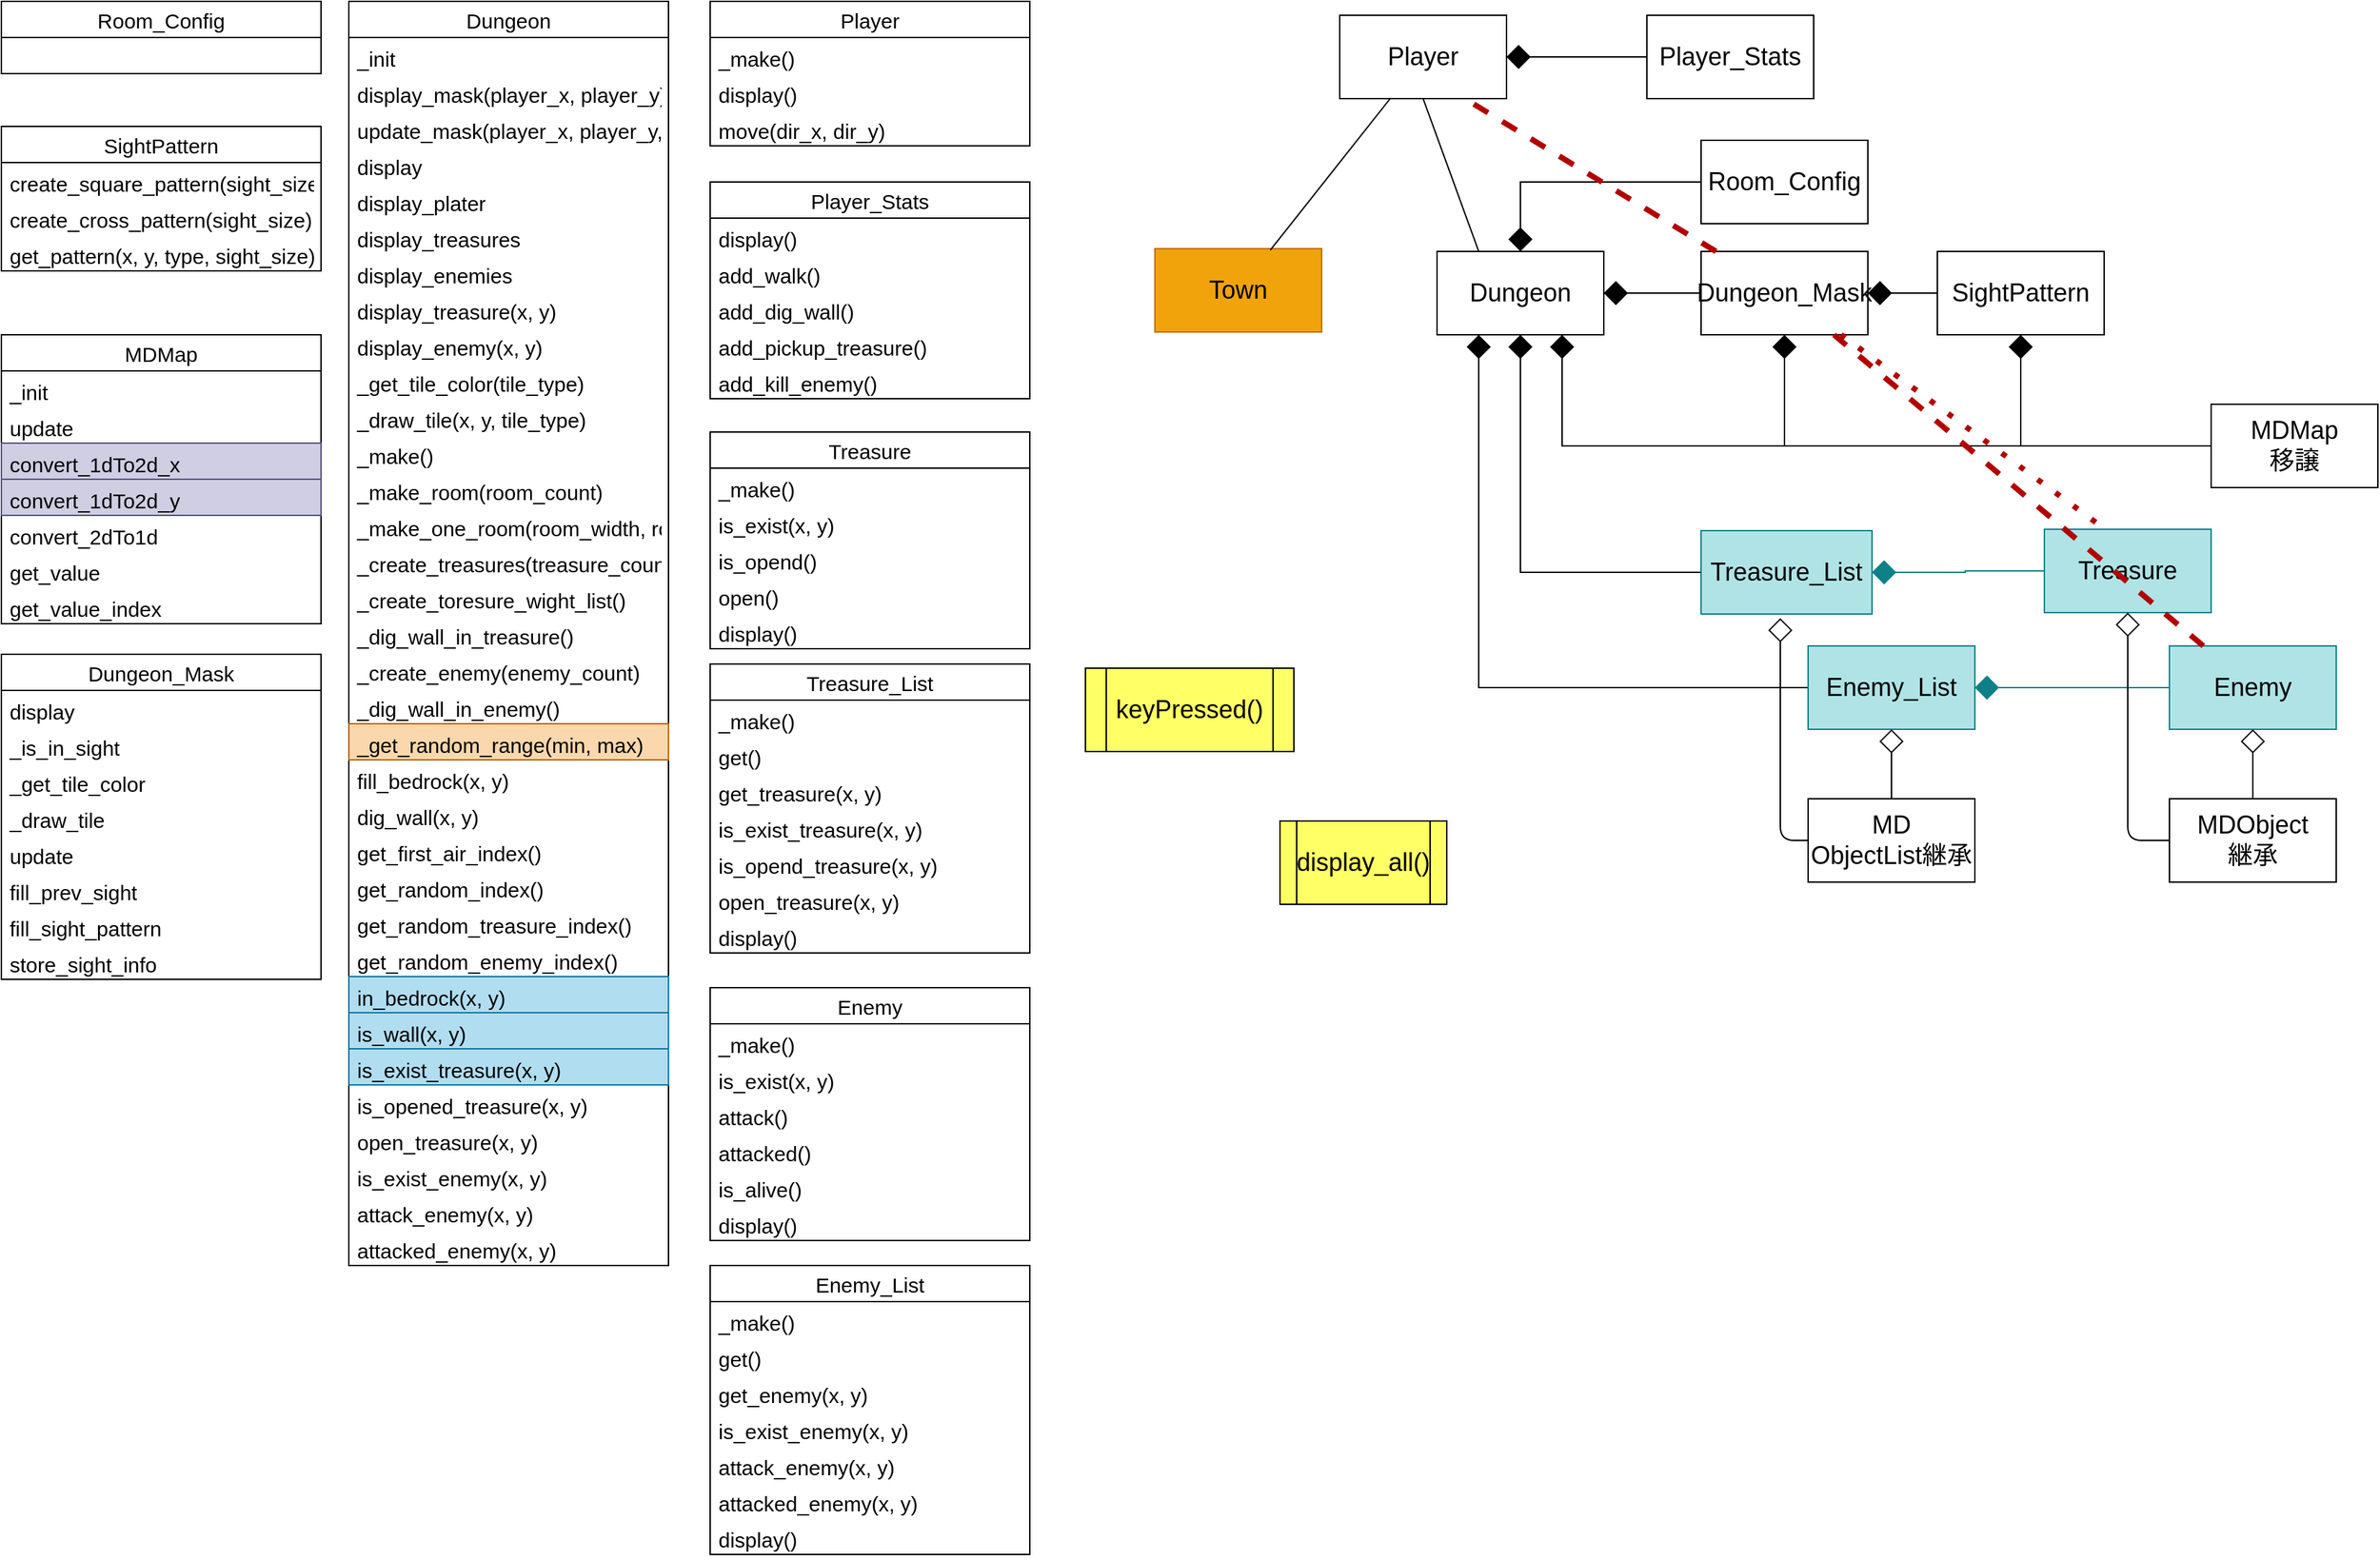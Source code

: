 <mxfile>
    <diagram id="YSaGixp2LU5DoRaHNkA7" name="ページ1">
        <mxGraphModel dx="417" dy="304" grid="1" gridSize="10" guides="1" tooltips="1" connect="1" arrows="1" fold="1" page="1" pageScale="1" pageWidth="827" pageHeight="1169" math="0" shadow="0">
            <root>
                <mxCell id="0"/>
                <mxCell id="1" parent="0"/>
                <mxCell id="22" value="Room_Config" style="swimlane;fontStyle=0;childLayout=stackLayout;horizontal=1;startSize=26;horizontalStack=0;resizeParent=1;resizeParentMax=0;resizeLast=0;collapsible=1;marginBottom=0;fontSize=15;" parent="1" vertex="1">
                    <mxGeometry x="80" y="30" width="230" height="52" as="geometry"/>
                </mxCell>
                <mxCell id="26" value="SightPattern" style="swimlane;fontStyle=0;childLayout=stackLayout;horizontal=1;startSize=26;horizontalStack=0;resizeParent=1;resizeParentMax=0;resizeLast=0;collapsible=1;marginBottom=0;fontSize=15;" parent="1" vertex="1">
                    <mxGeometry x="80" y="120" width="230" height="104" as="geometry"/>
                </mxCell>
                <mxCell id="27" value="create_square_pattern(sight_size)" style="text;strokeColor=none;fillColor=none;align=left;verticalAlign=top;spacingLeft=4;spacingRight=4;overflow=hidden;rotatable=0;points=[[0,0.5],[1,0.5]];portConstraint=eastwest;fontSize=15;" parent="26" vertex="1">
                    <mxGeometry y="26" width="230" height="26" as="geometry"/>
                </mxCell>
                <mxCell id="30" value="create_cross_pattern(sight_size)" style="text;strokeColor=none;fillColor=none;align=left;verticalAlign=top;spacingLeft=4;spacingRight=4;overflow=hidden;rotatable=0;points=[[0,0.5],[1,0.5]];portConstraint=eastwest;fontSize=15;" parent="26" vertex="1">
                    <mxGeometry y="52" width="230" height="26" as="geometry"/>
                </mxCell>
                <mxCell id="29" value="get_pattern(x, y, type, sight_size)" style="text;strokeColor=none;fillColor=none;align=left;verticalAlign=top;spacingLeft=4;spacingRight=4;overflow=hidden;rotatable=0;points=[[0,0.5],[1,0.5]];portConstraint=eastwest;fontSize=15;" parent="26" vertex="1">
                    <mxGeometry y="78" width="230" height="26" as="geometry"/>
                </mxCell>
                <mxCell id="31" value="MDMap" style="swimlane;fontStyle=0;childLayout=stackLayout;horizontal=1;startSize=26;horizontalStack=0;resizeParent=1;resizeParentMax=0;resizeLast=0;collapsible=1;marginBottom=0;fontSize=15;" parent="1" vertex="1">
                    <mxGeometry x="80" y="270" width="230" height="208" as="geometry"/>
                </mxCell>
                <mxCell id="32" value="_init" style="text;strokeColor=none;fillColor=none;align=left;verticalAlign=top;spacingLeft=4;spacingRight=4;overflow=hidden;rotatable=0;points=[[0,0.5],[1,0.5]];portConstraint=eastwest;fontSize=15;" parent="31" vertex="1">
                    <mxGeometry y="26" width="230" height="26" as="geometry"/>
                </mxCell>
                <mxCell id="33" value="update" style="text;strokeColor=none;fillColor=none;align=left;verticalAlign=top;spacingLeft=4;spacingRight=4;overflow=hidden;rotatable=0;points=[[0,0.5],[1,0.5]];portConstraint=eastwest;fontSize=15;" parent="31" vertex="1">
                    <mxGeometry y="52" width="230" height="26" as="geometry"/>
                </mxCell>
                <mxCell id="34" value="convert_1dTo2d_x" style="text;strokeColor=#56517e;fillColor=#d0cee2;align=left;verticalAlign=top;spacingLeft=4;spacingRight=4;overflow=hidden;rotatable=0;points=[[0,0.5],[1,0.5]];portConstraint=eastwest;fontSize=15;" parent="31" vertex="1">
                    <mxGeometry y="78" width="230" height="26" as="geometry"/>
                </mxCell>
                <mxCell id="41" value="convert_1dTo2d_y" style="text;strokeColor=#56517e;fillColor=#d0cee2;align=left;verticalAlign=top;spacingLeft=4;spacingRight=4;overflow=hidden;rotatable=0;points=[[0,0.5],[1,0.5]];portConstraint=eastwest;fontSize=15;" parent="31" vertex="1">
                    <mxGeometry y="104" width="230" height="26" as="geometry"/>
                </mxCell>
                <mxCell id="42" value="convert_2dTo1d" style="text;strokeColor=none;fillColor=none;align=left;verticalAlign=top;spacingLeft=4;spacingRight=4;overflow=hidden;rotatable=0;points=[[0,0.5],[1,0.5]];portConstraint=eastwest;fontSize=15;" parent="31" vertex="1">
                    <mxGeometry y="130" width="230" height="26" as="geometry"/>
                </mxCell>
                <mxCell id="45" value="get_value" style="text;strokeColor=none;fillColor=none;align=left;verticalAlign=top;spacingLeft=4;spacingRight=4;overflow=hidden;rotatable=0;points=[[0,0.5],[1,0.5]];portConstraint=eastwest;fontSize=15;" parent="31" vertex="1">
                    <mxGeometry y="156" width="230" height="26" as="geometry"/>
                </mxCell>
                <mxCell id="43" value="get_value_index" style="text;strokeColor=none;fillColor=none;align=left;verticalAlign=top;spacingLeft=4;spacingRight=4;overflow=hidden;rotatable=0;points=[[0,0.5],[1,0.5]];portConstraint=eastwest;fontSize=15;" parent="31" vertex="1">
                    <mxGeometry y="182" width="230" height="26" as="geometry"/>
                </mxCell>
                <mxCell id="37" value="Dungeon_Mask" style="swimlane;fontStyle=0;childLayout=stackLayout;horizontal=1;startSize=26;horizontalStack=0;resizeParent=1;resizeParentMax=0;resizeLast=0;collapsible=1;marginBottom=0;fontSize=15;" parent="1" vertex="1">
                    <mxGeometry x="80" y="500" width="230" height="234" as="geometry"/>
                </mxCell>
                <mxCell id="38" value="display" style="text;strokeColor=none;fillColor=none;align=left;verticalAlign=top;spacingLeft=4;spacingRight=4;overflow=hidden;rotatable=0;points=[[0,0.5],[1,0.5]];portConstraint=eastwest;fontSize=15;" parent="37" vertex="1">
                    <mxGeometry y="26" width="230" height="26" as="geometry"/>
                </mxCell>
                <mxCell id="39" value="_is_in_sight" style="text;strokeColor=none;fillColor=none;align=left;verticalAlign=top;spacingLeft=4;spacingRight=4;overflow=hidden;rotatable=0;points=[[0,0.5],[1,0.5]];portConstraint=eastwest;fontSize=15;" parent="37" vertex="1">
                    <mxGeometry y="52" width="230" height="26" as="geometry"/>
                </mxCell>
                <mxCell id="46" value="_get_tile_color" style="text;strokeColor=none;fillColor=none;align=left;verticalAlign=top;spacingLeft=4;spacingRight=4;overflow=hidden;rotatable=0;points=[[0,0.5],[1,0.5]];portConstraint=eastwest;fontSize=15;" parent="37" vertex="1">
                    <mxGeometry y="78" width="230" height="26" as="geometry"/>
                </mxCell>
                <mxCell id="47" value="_draw_tile" style="text;strokeColor=none;fillColor=none;align=left;verticalAlign=top;spacingLeft=4;spacingRight=4;overflow=hidden;rotatable=0;points=[[0,0.5],[1,0.5]];portConstraint=eastwest;fontSize=15;" parent="37" vertex="1">
                    <mxGeometry y="104" width="230" height="26" as="geometry"/>
                </mxCell>
                <mxCell id="40" value="update" style="text;strokeColor=none;fillColor=none;align=left;verticalAlign=top;spacingLeft=4;spacingRight=4;overflow=hidden;rotatable=0;points=[[0,0.5],[1,0.5]];portConstraint=eastwest;fontSize=15;" parent="37" vertex="1">
                    <mxGeometry y="130" width="230" height="26" as="geometry"/>
                </mxCell>
                <mxCell id="48" value="fill_prev_sight" style="text;strokeColor=none;fillColor=none;align=left;verticalAlign=top;spacingLeft=4;spacingRight=4;overflow=hidden;rotatable=0;points=[[0,0.5],[1,0.5]];portConstraint=eastwest;fontSize=15;" parent="37" vertex="1">
                    <mxGeometry y="156" width="230" height="26" as="geometry"/>
                </mxCell>
                <mxCell id="49" value="fill_sight_pattern" style="text;strokeColor=none;fillColor=none;align=left;verticalAlign=top;spacingLeft=4;spacingRight=4;overflow=hidden;rotatable=0;points=[[0,0.5],[1,0.5]];portConstraint=eastwest;fontSize=15;" parent="37" vertex="1">
                    <mxGeometry y="182" width="230" height="26" as="geometry"/>
                </mxCell>
                <mxCell id="50" value="store_sight_info" style="text;strokeColor=none;fillColor=none;align=left;verticalAlign=top;spacingLeft=4;spacingRight=4;overflow=hidden;rotatable=0;points=[[0,0.5],[1,0.5]];portConstraint=eastwest;fontSize=15;" parent="37" vertex="1">
                    <mxGeometry y="208" width="230" height="26" as="geometry"/>
                </mxCell>
                <mxCell id="51" value="Dungeon" style="swimlane;fontStyle=0;childLayout=stackLayout;horizontal=1;startSize=26;horizontalStack=0;resizeParent=1;resizeParentMax=0;resizeLast=0;collapsible=1;marginBottom=0;fontSize=15;" parent="1" vertex="1">
                    <mxGeometry x="330" y="30" width="230" height="910" as="geometry"/>
                </mxCell>
                <mxCell id="52" value="_init" style="text;strokeColor=none;fillColor=none;align=left;verticalAlign=top;spacingLeft=4;spacingRight=4;overflow=hidden;rotatable=0;points=[[0,0.5],[1,0.5]];portConstraint=eastwest;fontSize=15;" parent="51" vertex="1">
                    <mxGeometry y="26" width="230" height="26" as="geometry"/>
                </mxCell>
                <mxCell id="53" value="display_mask(player_x, player_y)" style="text;strokeColor=none;fillColor=none;align=left;verticalAlign=top;spacingLeft=4;spacingRight=4;overflow=hidden;rotatable=0;points=[[0,0.5],[1,0.5]];portConstraint=eastwest;fontSize=15;" parent="51" vertex="1">
                    <mxGeometry y="52" width="230" height="26" as="geometry"/>
                </mxCell>
                <mxCell id="54" value="update_mask(player_x, player_y, sight)" style="text;strokeColor=none;fillColor=none;align=left;verticalAlign=top;spacingLeft=4;spacingRight=4;overflow=hidden;rotatable=0;points=[[0,0.5],[1,0.5]];portConstraint=eastwest;fontSize=15;" parent="51" vertex="1">
                    <mxGeometry y="78" width="230" height="26" as="geometry"/>
                </mxCell>
                <mxCell id="55" value="display" style="text;strokeColor=none;fillColor=none;align=left;verticalAlign=top;spacingLeft=4;spacingRight=4;overflow=hidden;rotatable=0;points=[[0,0.5],[1,0.5]];portConstraint=eastwest;fontSize=15;" parent="51" vertex="1">
                    <mxGeometry y="104" width="230" height="26" as="geometry"/>
                </mxCell>
                <mxCell id="56" value="display_plater" style="text;strokeColor=none;fillColor=none;align=left;verticalAlign=top;spacingLeft=4;spacingRight=4;overflow=hidden;rotatable=0;points=[[0,0.5],[1,0.5]];portConstraint=eastwest;fontSize=15;" parent="51" vertex="1">
                    <mxGeometry y="130" width="230" height="26" as="geometry"/>
                </mxCell>
                <mxCell id="57" value="display_treasures" style="text;strokeColor=none;fillColor=none;align=left;verticalAlign=top;spacingLeft=4;spacingRight=4;overflow=hidden;rotatable=0;points=[[0,0.5],[1,0.5]];portConstraint=eastwest;fontSize=15;" parent="51" vertex="1">
                    <mxGeometry y="156" width="230" height="26" as="geometry"/>
                </mxCell>
                <mxCell id="58" value="display_enemies" style="text;strokeColor=none;fillColor=none;align=left;verticalAlign=top;spacingLeft=4;spacingRight=4;overflow=hidden;rotatable=0;points=[[0,0.5],[1,0.5]];portConstraint=eastwest;fontSize=15;" parent="51" vertex="1">
                    <mxGeometry y="182" width="230" height="26" as="geometry"/>
                </mxCell>
                <mxCell id="59" value="display_treasure(x, y)" style="text;strokeColor=none;fillColor=none;align=left;verticalAlign=top;spacingLeft=4;spacingRight=4;overflow=hidden;rotatable=0;points=[[0,0.5],[1,0.5]];portConstraint=eastwest;fontSize=15;" parent="51" vertex="1">
                    <mxGeometry y="208" width="230" height="26" as="geometry"/>
                </mxCell>
                <mxCell id="60" value="display_enemy(x, y)" style="text;strokeColor=none;fillColor=none;align=left;verticalAlign=top;spacingLeft=4;spacingRight=4;overflow=hidden;rotatable=0;points=[[0,0.5],[1,0.5]];portConstraint=eastwest;fontSize=15;" parent="51" vertex="1">
                    <mxGeometry y="234" width="230" height="26" as="geometry"/>
                </mxCell>
                <mxCell id="61" value="_get_tile_color(tile_type)" style="text;strokeColor=none;fillColor=none;align=left;verticalAlign=top;spacingLeft=4;spacingRight=4;overflow=hidden;rotatable=0;points=[[0,0.5],[1,0.5]];portConstraint=eastwest;fontSize=15;" parent="51" vertex="1">
                    <mxGeometry y="260" width="230" height="26" as="geometry"/>
                </mxCell>
                <mxCell id="62" value="_draw_tile(x, y, tile_type)" style="text;strokeColor=none;fillColor=none;align=left;verticalAlign=top;spacingLeft=4;spacingRight=4;overflow=hidden;rotatable=0;points=[[0,0.5],[1,0.5]];portConstraint=eastwest;fontSize=15;" parent="51" vertex="1">
                    <mxGeometry y="286" width="230" height="26" as="geometry"/>
                </mxCell>
                <mxCell id="63" value="_make()" style="text;strokeColor=none;fillColor=none;align=left;verticalAlign=top;spacingLeft=4;spacingRight=4;overflow=hidden;rotatable=0;points=[[0,0.5],[1,0.5]];portConstraint=eastwest;fontSize=15;" parent="51" vertex="1">
                    <mxGeometry y="312" width="230" height="26" as="geometry"/>
                </mxCell>
                <mxCell id="64" value="_make_room(room_count)" style="text;strokeColor=none;fillColor=none;align=left;verticalAlign=top;spacingLeft=4;spacingRight=4;overflow=hidden;rotatable=0;points=[[0,0.5],[1,0.5]];portConstraint=eastwest;fontSize=15;" parent="51" vertex="1">
                    <mxGeometry y="338" width="230" height="26" as="geometry"/>
                </mxCell>
                <mxCell id="65" value="_make_one_room(room_width, room_height)" style="text;strokeColor=none;fillColor=none;align=left;verticalAlign=top;spacingLeft=4;spacingRight=4;overflow=hidden;rotatable=0;points=[[0,0.5],[1,0.5]];portConstraint=eastwest;fontSize=15;" parent="51" vertex="1">
                    <mxGeometry y="364" width="230" height="26" as="geometry"/>
                </mxCell>
                <mxCell id="66" value="_create_treasures(treasure_count)" style="text;strokeColor=none;fillColor=none;align=left;verticalAlign=top;spacingLeft=4;spacingRight=4;overflow=hidden;rotatable=0;points=[[0,0.5],[1,0.5]];portConstraint=eastwest;fontSize=15;" parent="51" vertex="1">
                    <mxGeometry y="390" width="230" height="26" as="geometry"/>
                </mxCell>
                <mxCell id="67" value="_create_toresure_wight_list()" style="text;strokeColor=none;fillColor=none;align=left;verticalAlign=top;spacingLeft=4;spacingRight=4;overflow=hidden;rotatable=0;points=[[0,0.5],[1,0.5]];portConstraint=eastwest;fontSize=15;" parent="51" vertex="1">
                    <mxGeometry y="416" width="230" height="26" as="geometry"/>
                </mxCell>
                <mxCell id="68" value="_dig_wall_in_treasure()" style="text;strokeColor=none;fillColor=none;align=left;verticalAlign=top;spacingLeft=4;spacingRight=4;overflow=hidden;rotatable=0;points=[[0,0.5],[1,0.5]];portConstraint=eastwest;fontSize=15;" parent="51" vertex="1">
                    <mxGeometry y="442" width="230" height="26" as="geometry"/>
                </mxCell>
                <mxCell id="69" value="_create_enemy(enemy_count)" style="text;strokeColor=none;fillColor=none;align=left;verticalAlign=top;spacingLeft=4;spacingRight=4;overflow=hidden;rotatable=0;points=[[0,0.5],[1,0.5]];portConstraint=eastwest;fontSize=15;" parent="51" vertex="1">
                    <mxGeometry y="468" width="230" height="26" as="geometry"/>
                </mxCell>
                <mxCell id="70" value="_dig_wall_in_enemy()" style="text;strokeColor=none;fillColor=none;align=left;verticalAlign=top;spacingLeft=4;spacingRight=4;overflow=hidden;rotatable=0;points=[[0,0.5],[1,0.5]];portConstraint=eastwest;fontSize=15;" parent="51" vertex="1">
                    <mxGeometry y="494" width="230" height="26" as="geometry"/>
                </mxCell>
                <mxCell id="71" value="_get_random_range(min, max)" style="text;strokeColor=#b46504;fillColor=#fad7ac;align=left;verticalAlign=top;spacingLeft=4;spacingRight=4;overflow=hidden;rotatable=0;points=[[0,0.5],[1,0.5]];portConstraint=eastwest;fontSize=15;" parent="51" vertex="1">
                    <mxGeometry y="520" width="230" height="26" as="geometry"/>
                </mxCell>
                <mxCell id="72" value="fill_bedrock(x, y)" style="text;strokeColor=none;fillColor=none;align=left;verticalAlign=top;spacingLeft=4;spacingRight=4;overflow=hidden;rotatable=0;points=[[0,0.5],[1,0.5]];portConstraint=eastwest;fontSize=15;" parent="51" vertex="1">
                    <mxGeometry y="546" width="230" height="26" as="geometry"/>
                </mxCell>
                <mxCell id="73" value="dig_wall(x, y)" style="text;strokeColor=none;fillColor=none;align=left;verticalAlign=top;spacingLeft=4;spacingRight=4;overflow=hidden;rotatable=0;points=[[0,0.5],[1,0.5]];portConstraint=eastwest;fontSize=15;" parent="51" vertex="1">
                    <mxGeometry y="572" width="230" height="26" as="geometry"/>
                </mxCell>
                <mxCell id="75" value="get_first_air_index()" style="text;strokeColor=none;fillColor=none;align=left;verticalAlign=top;spacingLeft=4;spacingRight=4;overflow=hidden;rotatable=0;points=[[0,0.5],[1,0.5]];portConstraint=eastwest;fontSize=15;" parent="51" vertex="1">
                    <mxGeometry y="598" width="230" height="26" as="geometry"/>
                </mxCell>
                <mxCell id="74" value="get_random_index()" style="text;align=left;verticalAlign=top;spacingLeft=4;spacingRight=4;overflow=hidden;rotatable=0;points=[[0,0.5],[1,0.5]];portConstraint=eastwest;fontSize=15;" parent="51" vertex="1">
                    <mxGeometry y="624" width="230" height="26" as="geometry"/>
                </mxCell>
                <mxCell id="77" value="get_random_treasure_index()" style="text;strokeColor=none;fillColor=none;align=left;verticalAlign=top;spacingLeft=4;spacingRight=4;overflow=hidden;rotatable=0;points=[[0,0.5],[1,0.5]];portConstraint=eastwest;fontSize=15;" parent="51" vertex="1">
                    <mxGeometry y="650" width="230" height="26" as="geometry"/>
                </mxCell>
                <mxCell id="76" value="get_random_enemy_index()" style="text;strokeColor=none;fillColor=none;align=left;verticalAlign=top;spacingLeft=4;spacingRight=4;overflow=hidden;rotatable=0;points=[[0,0.5],[1,0.5]];portConstraint=eastwest;fontSize=15;" parent="51" vertex="1">
                    <mxGeometry y="676" width="230" height="26" as="geometry"/>
                </mxCell>
                <mxCell id="78" value="in_bedrock(x, y)" style="text;strokeColor=#10739e;fillColor=#b1ddf0;align=left;verticalAlign=top;spacingLeft=4;spacingRight=4;overflow=hidden;rotatable=0;points=[[0,0.5],[1,0.5]];portConstraint=eastwest;fontSize=15;" parent="51" vertex="1">
                    <mxGeometry y="702" width="230" height="26" as="geometry"/>
                </mxCell>
                <mxCell id="79" value="is_wall(x, y)" style="text;strokeColor=#10739e;fillColor=#b1ddf0;align=left;verticalAlign=top;spacingLeft=4;spacingRight=4;overflow=hidden;rotatable=0;points=[[0,0.5],[1,0.5]];portConstraint=eastwest;fontSize=15;" parent="51" vertex="1">
                    <mxGeometry y="728" width="230" height="26" as="geometry"/>
                </mxCell>
                <mxCell id="80" value="is_exist_treasure(x, y)" style="text;strokeColor=#10739e;fillColor=#b1ddf0;align=left;verticalAlign=top;spacingLeft=4;spacingRight=4;overflow=hidden;rotatable=0;points=[[0,0.5],[1,0.5]];portConstraint=eastwest;fontSize=15;" parent="51" vertex="1">
                    <mxGeometry y="754" width="230" height="26" as="geometry"/>
                </mxCell>
                <mxCell id="82" value="is_opened_treasure(x, y)" style="text;strokeColor=none;fillColor=none;align=left;verticalAlign=top;spacingLeft=4;spacingRight=4;overflow=hidden;rotatable=0;points=[[0,0.5],[1,0.5]];portConstraint=eastwest;fontSize=15;" parent="51" vertex="1">
                    <mxGeometry y="780" width="230" height="26" as="geometry"/>
                </mxCell>
                <mxCell id="81" value="open_treasure(x, y)" style="text;strokeColor=none;fillColor=none;align=left;verticalAlign=top;spacingLeft=4;spacingRight=4;overflow=hidden;rotatable=0;points=[[0,0.5],[1,0.5]];portConstraint=eastwest;fontSize=15;" parent="51" vertex="1">
                    <mxGeometry y="806" width="230" height="26" as="geometry"/>
                </mxCell>
                <mxCell id="83" value="is_exist_enemy(x, y)" style="text;strokeColor=none;fillColor=none;align=left;verticalAlign=top;spacingLeft=4;spacingRight=4;overflow=hidden;rotatable=0;points=[[0,0.5],[1,0.5]];portConstraint=eastwest;fontSize=15;" parent="51" vertex="1">
                    <mxGeometry y="832" width="230" height="26" as="geometry"/>
                </mxCell>
                <mxCell id="84" value="attack_enemy(x, y)" style="text;strokeColor=none;fillColor=none;align=left;verticalAlign=top;spacingLeft=4;spacingRight=4;overflow=hidden;rotatable=0;points=[[0,0.5],[1,0.5]];portConstraint=eastwest;fontSize=15;" parent="51" vertex="1">
                    <mxGeometry y="858" width="230" height="26" as="geometry"/>
                </mxCell>
                <mxCell id="85" value="attacked_enemy(x, y)" style="text;strokeColor=none;fillColor=none;align=left;verticalAlign=top;spacingLeft=4;spacingRight=4;overflow=hidden;rotatable=0;points=[[0,0.5],[1,0.5]];portConstraint=eastwest;fontSize=15;" parent="51" vertex="1">
                    <mxGeometry y="884" width="230" height="26" as="geometry"/>
                </mxCell>
                <mxCell id="86" value="Player" style="swimlane;fontStyle=0;childLayout=stackLayout;horizontal=1;startSize=26;horizontalStack=0;resizeParent=1;resizeParentMax=0;resizeLast=0;collapsible=1;marginBottom=0;fontSize=15;" parent="1" vertex="1">
                    <mxGeometry x="590" y="30" width="230" height="104" as="geometry"/>
                </mxCell>
                <mxCell id="87" value="_make()" style="text;strokeColor=none;fillColor=none;align=left;verticalAlign=top;spacingLeft=4;spacingRight=4;overflow=hidden;rotatable=0;points=[[0,0.5],[1,0.5]];portConstraint=eastwest;fontSize=15;" parent="86" vertex="1">
                    <mxGeometry y="26" width="230" height="26" as="geometry"/>
                </mxCell>
                <mxCell id="88" value="display()" style="text;strokeColor=none;fillColor=none;align=left;verticalAlign=top;spacingLeft=4;spacingRight=4;overflow=hidden;rotatable=0;points=[[0,0.5],[1,0.5]];portConstraint=eastwest;fontSize=15;" parent="86" vertex="1">
                    <mxGeometry y="52" width="230" height="26" as="geometry"/>
                </mxCell>
                <mxCell id="89" value="move(dir_x, dir_y)" style="text;strokeColor=none;fillColor=none;align=left;verticalAlign=top;spacingLeft=4;spacingRight=4;overflow=hidden;rotatable=0;points=[[0,0.5],[1,0.5]];portConstraint=eastwest;fontSize=15;" parent="86" vertex="1">
                    <mxGeometry y="78" width="230" height="26" as="geometry"/>
                </mxCell>
                <mxCell id="95" value="Player_Stats" style="swimlane;fontStyle=0;childLayout=stackLayout;horizontal=1;startSize=26;horizontalStack=0;resizeParent=1;resizeParentMax=0;resizeLast=0;collapsible=1;marginBottom=0;fontSize=15;" parent="1" vertex="1">
                    <mxGeometry x="590" y="160" width="230" height="156" as="geometry"/>
                </mxCell>
                <mxCell id="99" value="display()" style="text;strokeColor=none;fillColor=none;align=left;verticalAlign=top;spacingLeft=4;spacingRight=4;overflow=hidden;rotatable=0;points=[[0,0.5],[1,0.5]];portConstraint=eastwest;fontSize=15;" parent="95" vertex="1">
                    <mxGeometry y="26" width="230" height="26" as="geometry"/>
                </mxCell>
                <mxCell id="96" value="add_walk()" style="text;strokeColor=none;fillColor=none;align=left;verticalAlign=top;spacingLeft=4;spacingRight=4;overflow=hidden;rotatable=0;points=[[0,0.5],[1,0.5]];portConstraint=eastwest;fontSize=15;" parent="95" vertex="1">
                    <mxGeometry y="52" width="230" height="26" as="geometry"/>
                </mxCell>
                <mxCell id="97" value="add_dig_wall()" style="text;strokeColor=none;fillColor=none;align=left;verticalAlign=top;spacingLeft=4;spacingRight=4;overflow=hidden;rotatable=0;points=[[0,0.5],[1,0.5]];portConstraint=eastwest;fontSize=15;" parent="95" vertex="1">
                    <mxGeometry y="78" width="230" height="26" as="geometry"/>
                </mxCell>
                <mxCell id="98" value="add_pickup_treasure()" style="text;strokeColor=none;fillColor=none;align=left;verticalAlign=top;spacingLeft=4;spacingRight=4;overflow=hidden;rotatable=0;points=[[0,0.5],[1,0.5]];portConstraint=eastwest;fontSize=15;" parent="95" vertex="1">
                    <mxGeometry y="104" width="230" height="26" as="geometry"/>
                </mxCell>
                <mxCell id="100" value="add_kill_enemy()" style="text;strokeColor=none;fillColor=none;align=left;verticalAlign=top;spacingLeft=4;spacingRight=4;overflow=hidden;rotatable=0;points=[[0,0.5],[1,0.5]];portConstraint=eastwest;fontSize=15;" parent="95" vertex="1">
                    <mxGeometry y="130" width="230" height="26" as="geometry"/>
                </mxCell>
                <mxCell id="101" value="Treasure" style="swimlane;fontStyle=0;childLayout=stackLayout;horizontal=1;startSize=26;horizontalStack=0;resizeParent=1;resizeParentMax=0;resizeLast=0;collapsible=1;marginBottom=0;fontSize=15;" parent="1" vertex="1">
                    <mxGeometry x="590" y="340" width="230" height="156" as="geometry"/>
                </mxCell>
                <mxCell id="102" value="_make()" style="text;strokeColor=none;fillColor=none;align=left;verticalAlign=top;spacingLeft=4;spacingRight=4;overflow=hidden;rotatable=0;points=[[0,0.5],[1,0.5]];portConstraint=eastwest;fontSize=15;" parent="101" vertex="1">
                    <mxGeometry y="26" width="230" height="26" as="geometry"/>
                </mxCell>
                <mxCell id="103" value="is_exist(x, y)" style="text;strokeColor=none;fillColor=none;align=left;verticalAlign=top;spacingLeft=4;spacingRight=4;overflow=hidden;rotatable=0;points=[[0,0.5],[1,0.5]];portConstraint=eastwest;fontSize=15;" parent="101" vertex="1">
                    <mxGeometry y="52" width="230" height="26" as="geometry"/>
                </mxCell>
                <mxCell id="104" value="is_opend()" style="text;strokeColor=none;fillColor=none;align=left;verticalAlign=top;spacingLeft=4;spacingRight=4;overflow=hidden;rotatable=0;points=[[0,0.5],[1,0.5]];portConstraint=eastwest;fontSize=15;" parent="101" vertex="1">
                    <mxGeometry y="78" width="230" height="26" as="geometry"/>
                </mxCell>
                <mxCell id="105" value="open()" style="text;strokeColor=none;fillColor=none;align=left;verticalAlign=top;spacingLeft=4;spacingRight=4;overflow=hidden;rotatable=0;points=[[0,0.5],[1,0.5]];portConstraint=eastwest;fontSize=15;" parent="101" vertex="1">
                    <mxGeometry y="104" width="230" height="26" as="geometry"/>
                </mxCell>
                <mxCell id="106" value="display()" style="text;strokeColor=none;fillColor=none;align=left;verticalAlign=top;spacingLeft=4;spacingRight=4;overflow=hidden;rotatable=0;points=[[0,0.5],[1,0.5]];portConstraint=eastwest;fontSize=15;" parent="101" vertex="1">
                    <mxGeometry y="130" width="230" height="26" as="geometry"/>
                </mxCell>
                <mxCell id="107" value="Treasure_List" style="swimlane;fontStyle=0;childLayout=stackLayout;horizontal=1;startSize=26;horizontalStack=0;resizeParent=1;resizeParentMax=0;resizeLast=0;collapsible=1;marginBottom=0;fontSize=15;" parent="1" vertex="1">
                    <mxGeometry x="590" y="507" width="230" height="208" as="geometry"/>
                </mxCell>
                <mxCell id="108" value="_make()" style="text;strokeColor=none;fillColor=none;align=left;verticalAlign=top;spacingLeft=4;spacingRight=4;overflow=hidden;rotatable=0;points=[[0,0.5],[1,0.5]];portConstraint=eastwest;fontSize=15;" parent="107" vertex="1">
                    <mxGeometry y="26" width="230" height="26" as="geometry"/>
                </mxCell>
                <mxCell id="109" value="get()" style="text;strokeColor=none;fillColor=none;align=left;verticalAlign=top;spacingLeft=4;spacingRight=4;overflow=hidden;rotatable=0;points=[[0,0.5],[1,0.5]];portConstraint=eastwest;fontSize=15;" parent="107" vertex="1">
                    <mxGeometry y="52" width="230" height="26" as="geometry"/>
                </mxCell>
                <mxCell id="110" value="get_treasure(x, y)" style="text;strokeColor=none;fillColor=none;align=left;verticalAlign=top;spacingLeft=4;spacingRight=4;overflow=hidden;rotatable=0;points=[[0,0.5],[1,0.5]];portConstraint=eastwest;fontSize=15;" parent="107" vertex="1">
                    <mxGeometry y="78" width="230" height="26" as="geometry"/>
                </mxCell>
                <mxCell id="111" value="is_exist_treasure(x, y)" style="text;strokeColor=none;fillColor=none;align=left;verticalAlign=top;spacingLeft=4;spacingRight=4;overflow=hidden;rotatable=0;points=[[0,0.5],[1,0.5]];portConstraint=eastwest;fontSize=15;" parent="107" vertex="1">
                    <mxGeometry y="104" width="230" height="26" as="geometry"/>
                </mxCell>
                <mxCell id="112" value="is_opend_treasure(x, y)" style="text;strokeColor=none;fillColor=none;align=left;verticalAlign=top;spacingLeft=4;spacingRight=4;overflow=hidden;rotatable=0;points=[[0,0.5],[1,0.5]];portConstraint=eastwest;fontSize=15;" parent="107" vertex="1">
                    <mxGeometry y="130" width="230" height="26" as="geometry"/>
                </mxCell>
                <mxCell id="113" value="open_treasure(x, y)" style="text;strokeColor=none;fillColor=none;align=left;verticalAlign=top;spacingLeft=4;spacingRight=4;overflow=hidden;rotatable=0;points=[[0,0.5],[1,0.5]];portConstraint=eastwest;fontSize=15;" parent="107" vertex="1">
                    <mxGeometry y="156" width="230" height="26" as="geometry"/>
                </mxCell>
                <mxCell id="114" value="display()" style="text;strokeColor=none;fillColor=none;align=left;verticalAlign=top;spacingLeft=4;spacingRight=4;overflow=hidden;rotatable=0;points=[[0,0.5],[1,0.5]];portConstraint=eastwest;fontSize=15;" parent="107" vertex="1">
                    <mxGeometry y="182" width="230" height="26" as="geometry"/>
                </mxCell>
                <mxCell id="115" value="Enemy" style="swimlane;fontStyle=0;childLayout=stackLayout;horizontal=1;startSize=26;horizontalStack=0;resizeParent=1;resizeParentMax=0;resizeLast=0;collapsible=1;marginBottom=0;fontSize=15;" parent="1" vertex="1">
                    <mxGeometry x="590" y="740" width="230" height="182" as="geometry"/>
                </mxCell>
                <mxCell id="116" value="_make()" style="text;strokeColor=none;fillColor=none;align=left;verticalAlign=top;spacingLeft=4;spacingRight=4;overflow=hidden;rotatable=0;points=[[0,0.5],[1,0.5]];portConstraint=eastwest;fontSize=15;" parent="115" vertex="1">
                    <mxGeometry y="26" width="230" height="26" as="geometry"/>
                </mxCell>
                <mxCell id="117" value="is_exist(x, y)" style="text;strokeColor=none;fillColor=none;align=left;verticalAlign=top;spacingLeft=4;spacingRight=4;overflow=hidden;rotatable=0;points=[[0,0.5],[1,0.5]];portConstraint=eastwest;fontSize=15;" parent="115" vertex="1">
                    <mxGeometry y="52" width="230" height="26" as="geometry"/>
                </mxCell>
                <mxCell id="118" value="attack()" style="text;strokeColor=none;fillColor=none;align=left;verticalAlign=top;spacingLeft=4;spacingRight=4;overflow=hidden;rotatable=0;points=[[0,0.5],[1,0.5]];portConstraint=eastwest;fontSize=15;" parent="115" vertex="1">
                    <mxGeometry y="78" width="230" height="26" as="geometry"/>
                </mxCell>
                <mxCell id="119" value="attacked()" style="text;strokeColor=none;fillColor=none;align=left;verticalAlign=top;spacingLeft=4;spacingRight=4;overflow=hidden;rotatable=0;points=[[0,0.5],[1,0.5]];portConstraint=eastwest;fontSize=15;" parent="115" vertex="1">
                    <mxGeometry y="104" width="230" height="26" as="geometry"/>
                </mxCell>
                <mxCell id="121" value="is_alive()" style="text;strokeColor=none;fillColor=none;align=left;verticalAlign=top;spacingLeft=4;spacingRight=4;overflow=hidden;rotatable=0;points=[[0,0.5],[1,0.5]];portConstraint=eastwest;fontSize=15;" parent="115" vertex="1">
                    <mxGeometry y="130" width="230" height="26" as="geometry"/>
                </mxCell>
                <mxCell id="120" value="display()" style="text;strokeColor=none;fillColor=none;align=left;verticalAlign=top;spacingLeft=4;spacingRight=4;overflow=hidden;rotatable=0;points=[[0,0.5],[1,0.5]];portConstraint=eastwest;fontSize=15;" parent="115" vertex="1">
                    <mxGeometry y="156" width="230" height="26" as="geometry"/>
                </mxCell>
                <mxCell id="122" value="Enemy_List" style="swimlane;fontStyle=0;childLayout=stackLayout;horizontal=1;startSize=26;horizontalStack=0;resizeParent=1;resizeParentMax=0;resizeLast=0;collapsible=1;marginBottom=0;fontSize=15;" parent="1" vertex="1">
                    <mxGeometry x="590" y="940" width="230" height="208" as="geometry"/>
                </mxCell>
                <mxCell id="123" value="_make()" style="text;strokeColor=none;fillColor=none;align=left;verticalAlign=top;spacingLeft=4;spacingRight=4;overflow=hidden;rotatable=0;points=[[0,0.5],[1,0.5]];portConstraint=eastwest;fontSize=15;" parent="122" vertex="1">
                    <mxGeometry y="26" width="230" height="26" as="geometry"/>
                </mxCell>
                <mxCell id="124" value="get()" style="text;strokeColor=none;fillColor=none;align=left;verticalAlign=top;spacingLeft=4;spacingRight=4;overflow=hidden;rotatable=0;points=[[0,0.5],[1,0.5]];portConstraint=eastwest;fontSize=15;" parent="122" vertex="1">
                    <mxGeometry y="52" width="230" height="26" as="geometry"/>
                </mxCell>
                <mxCell id="125" value="get_enemy(x, y)" style="text;strokeColor=none;fillColor=none;align=left;verticalAlign=top;spacingLeft=4;spacingRight=4;overflow=hidden;rotatable=0;points=[[0,0.5],[1,0.5]];portConstraint=eastwest;fontSize=15;" parent="122" vertex="1">
                    <mxGeometry y="78" width="230" height="26" as="geometry"/>
                </mxCell>
                <mxCell id="126" value="is_exist_enemy(x, y)" style="text;strokeColor=none;fillColor=none;align=left;verticalAlign=top;spacingLeft=4;spacingRight=4;overflow=hidden;rotatable=0;points=[[0,0.5],[1,0.5]];portConstraint=eastwest;fontSize=15;" parent="122" vertex="1">
                    <mxGeometry y="104" width="230" height="26" as="geometry"/>
                </mxCell>
                <mxCell id="127" value="attack_enemy(x, y)" style="text;strokeColor=none;fillColor=none;align=left;verticalAlign=top;spacingLeft=4;spacingRight=4;overflow=hidden;rotatable=0;points=[[0,0.5],[1,0.5]];portConstraint=eastwest;fontSize=15;" parent="122" vertex="1">
                    <mxGeometry y="130" width="230" height="26" as="geometry"/>
                </mxCell>
                <mxCell id="128" value="attacked_enemy(x, y)" style="text;strokeColor=none;fillColor=none;align=left;verticalAlign=top;spacingLeft=4;spacingRight=4;overflow=hidden;rotatable=0;points=[[0,0.5],[1,0.5]];portConstraint=eastwest;fontSize=15;" parent="122" vertex="1">
                    <mxGeometry y="156" width="230" height="26" as="geometry"/>
                </mxCell>
                <mxCell id="129" value="display()" style="text;strokeColor=none;fillColor=none;align=left;verticalAlign=top;spacingLeft=4;spacingRight=4;overflow=hidden;rotatable=0;points=[[0,0.5],[1,0.5]];portConstraint=eastwest;fontSize=15;" parent="122" vertex="1">
                    <mxGeometry y="182" width="230" height="26" as="geometry"/>
                </mxCell>
                <mxCell id="136" style="edgeStyle=orthogonalEdgeStyle;rounded=0;orthogonalLoop=1;jettySize=auto;html=1;entryX=1;entryY=0.5;entryDx=0;entryDy=0;endArrow=diamond;endFill=1;startSize=10;endSize=15;fontSize=18;" parent="1" source="11" target="13" edge="1">
                    <mxGeometry relative="1" as="geometry"/>
                </mxCell>
                <mxCell id="11" value="SightPattern" style="rounded=0;whiteSpace=wrap;html=1;fontSize=18;" parent="1" vertex="1">
                    <mxGeometry x="1473" y="210" width="120" height="60" as="geometry"/>
                </mxCell>
                <mxCell id="131" style="edgeStyle=orthogonalEdgeStyle;rounded=0;orthogonalLoop=1;jettySize=auto;html=1;endArrow=diamond;endFill=1;endSize=15;startSize=10;fontSize=18;" parent="1" source="12" target="15" edge="1">
                    <mxGeometry relative="1" as="geometry"/>
                </mxCell>
                <mxCell id="12" value="Room_Config" style="rounded=0;whiteSpace=wrap;html=1;fontSize=18;" parent="1" vertex="1">
                    <mxGeometry x="1303" y="130" width="120" height="60" as="geometry"/>
                </mxCell>
                <mxCell id="135" style="edgeStyle=orthogonalEdgeStyle;rounded=0;orthogonalLoop=1;jettySize=auto;html=1;entryX=1;entryY=0.5;entryDx=0;entryDy=0;endArrow=diamond;endFill=1;startSize=10;endSize=15;fontSize=18;" parent="1" source="13" target="15" edge="1">
                    <mxGeometry relative="1" as="geometry"/>
                </mxCell>
                <mxCell id="13" value="Dungeon_Mask" style="rounded=0;whiteSpace=wrap;html=1;fontSize=18;" parent="1" vertex="1">
                    <mxGeometry x="1303" y="210" width="120" height="60" as="geometry"/>
                </mxCell>
                <mxCell id="137" style="edgeStyle=orthogonalEdgeStyle;rounded=0;orthogonalLoop=1;jettySize=auto;html=1;entryX=0.5;entryY=1;entryDx=0;entryDy=0;endArrow=diamond;endFill=1;startSize=10;endSize=15;fontSize=18;" parent="1" source="14" target="13" edge="1">
                    <mxGeometry relative="1" as="geometry"/>
                </mxCell>
                <mxCell id="138" style="edgeStyle=orthogonalEdgeStyle;rounded=0;orthogonalLoop=1;jettySize=auto;html=1;entryX=0.75;entryY=1;entryDx=0;entryDy=0;endArrow=diamond;endFill=1;startSize=10;endSize=15;fontSize=18;" parent="1" source="14" target="15" edge="1">
                    <mxGeometry relative="1" as="geometry">
                        <Array as="points">
                            <mxPoint x="1203" y="350"/>
                        </Array>
                    </mxGeometry>
                </mxCell>
                <mxCell id="139" style="edgeStyle=orthogonalEdgeStyle;rounded=0;orthogonalLoop=1;jettySize=auto;html=1;endArrow=diamond;endFill=1;startSize=10;endSize=15;fontSize=18;" parent="1" source="14" target="11" edge="1">
                    <mxGeometry relative="1" as="geometry"/>
                </mxCell>
                <mxCell id="14" value="MDMap&lt;br&gt;移譲" style="rounded=0;whiteSpace=wrap;html=1;fontSize=18;" parent="1" vertex="1">
                    <mxGeometry x="1670" y="320" width="120" height="60" as="geometry"/>
                </mxCell>
                <mxCell id="15" value="Dungeon" style="rounded=0;whiteSpace=wrap;html=1;fontSize=18;" parent="1" vertex="1">
                    <mxGeometry x="1113" y="210" width="120" height="60" as="geometry"/>
                </mxCell>
                <mxCell id="16" value="Player" style="rounded=0;whiteSpace=wrap;html=1;fontSize=18;" parent="1" vertex="1">
                    <mxGeometry x="1043" y="40" width="120" height="60" as="geometry"/>
                </mxCell>
                <mxCell id="132" style="edgeStyle=orthogonalEdgeStyle;rounded=0;orthogonalLoop=1;jettySize=auto;html=1;entryX=1;entryY=0.5;entryDx=0;entryDy=0;endArrow=diamond;endFill=1;startSize=10;endSize=15;fontSize=18;" parent="1" source="17" target="16" edge="1">
                    <mxGeometry relative="1" as="geometry"/>
                </mxCell>
                <mxCell id="17" value="Player_Stats" style="rounded=0;whiteSpace=wrap;html=1;fontSize=18;" parent="1" vertex="1">
                    <mxGeometry x="1264" y="40" width="120" height="60" as="geometry"/>
                </mxCell>
                <mxCell id="133" style="edgeStyle=orthogonalEdgeStyle;rounded=0;orthogonalLoop=1;jettySize=auto;html=1;entryX=1;entryY=0.5;entryDx=0;entryDy=0;endArrow=diamond;endFill=1;startSize=10;endSize=15;fillColor=#b0e3e6;strokeColor=#0e8088;fontSize=18;" parent="1" source="18" target="19" edge="1">
                    <mxGeometry relative="1" as="geometry"/>
                </mxCell>
                <mxCell id="18" value="Treasure" style="rounded=0;whiteSpace=wrap;html=1;fillColor=#b0e3e6;strokeColor=#0e8088;fontSize=18;" parent="1" vertex="1">
                    <mxGeometry x="1550" y="410" width="120" height="60" as="geometry"/>
                </mxCell>
                <mxCell id="141" style="edgeStyle=orthogonalEdgeStyle;rounded=0;orthogonalLoop=1;jettySize=auto;html=1;entryX=0.5;entryY=1;entryDx=0;entryDy=0;endArrow=diamond;endFill=1;startSize=10;endSize=15;fontSize=18;" parent="1" source="19" target="15" edge="1">
                    <mxGeometry relative="1" as="geometry"/>
                </mxCell>
                <mxCell id="19" value="Treasure_List" style="rounded=0;whiteSpace=wrap;html=1;fillColor=#b0e3e6;strokeColor=#0e8088;fontSize=18;" parent="1" vertex="1">
                    <mxGeometry x="1303" y="411" width="123" height="60" as="geometry"/>
                </mxCell>
                <mxCell id="134" style="edgeStyle=orthogonalEdgeStyle;rounded=0;orthogonalLoop=1;jettySize=auto;html=1;entryX=1;entryY=0.5;entryDx=0;entryDy=0;endArrow=diamond;endFill=1;startSize=10;endSize=15;fillColor=#b0e3e6;strokeColor=#0e8088;fontSize=18;" parent="1" source="20" target="21" edge="1">
                    <mxGeometry relative="1" as="geometry"/>
                </mxCell>
                <mxCell id="20" value="Enemy" style="rounded=0;whiteSpace=wrap;html=1;fillColor=#b0e3e6;strokeColor=#0e8088;fontSize=18;" parent="1" vertex="1">
                    <mxGeometry x="1640" y="494" width="120" height="60" as="geometry"/>
                </mxCell>
                <mxCell id="142" style="edgeStyle=orthogonalEdgeStyle;rounded=0;orthogonalLoop=1;jettySize=auto;html=1;entryX=0.25;entryY=1;entryDx=0;entryDy=0;endArrow=diamond;endFill=1;startSize=10;endSize=15;fontSize=18;" parent="1" source="21" target="15" edge="1">
                    <mxGeometry relative="1" as="geometry"/>
                </mxCell>
                <mxCell id="21" value="Enemy_List" style="rounded=0;whiteSpace=wrap;html=1;fillColor=#b0e3e6;strokeColor=#0e8088;fontSize=18;" parent="1" vertex="1">
                    <mxGeometry x="1380" y="494" width="120" height="60" as="geometry"/>
                </mxCell>
                <mxCell id="143" value="Town" style="rounded=0;whiteSpace=wrap;html=1;fillColor=#f0a30a;strokeColor=#BD7000;fontColor=#000000;fontSize=18;" parent="1" vertex="1">
                    <mxGeometry x="910" y="208" width="120" height="60" as="geometry"/>
                </mxCell>
                <mxCell id="144" value="" style="endArrow=none;html=1;entryX=0.692;entryY=0.017;entryDx=0;entryDy=0;entryPerimeter=0;fontSize=18;" parent="1" source="16" target="143" edge="1">
                    <mxGeometry width="50" height="50" relative="1" as="geometry">
                        <mxPoint x="1073" y="140" as="sourcePoint"/>
                        <mxPoint x="1363" y="230" as="targetPoint"/>
                    </mxGeometry>
                </mxCell>
                <mxCell id="145" value="" style="endArrow=none;html=1;exitX=0.25;exitY=0;exitDx=0;exitDy=0;entryX=0.5;entryY=1;entryDx=0;entryDy=0;fontSize=18;" parent="1" source="15" target="16" edge="1">
                    <mxGeometry width="50" height="50" relative="1" as="geometry">
                        <mxPoint x="1313" y="280" as="sourcePoint"/>
                        <mxPoint x="1103" y="110" as="targetPoint"/>
                    </mxGeometry>
                </mxCell>
                <mxCell id="146" value="" style="endArrow=none;dashed=1;html=1;dashPattern=1 3;strokeWidth=4;exitX=0.308;exitY=-0.083;exitDx=0;exitDy=0;exitPerimeter=0;fontSize=18;fillColor=#e51400;strokeColor=#B20000;" parent="1" source="18" target="13" edge="1">
                    <mxGeometry width="50" height="50" relative="1" as="geometry">
                        <mxPoint x="1490" y="410" as="sourcePoint"/>
                        <mxPoint x="1360" y="340" as="targetPoint"/>
                    </mxGeometry>
                </mxCell>
                <mxCell id="147" value="" style="endArrow=none;dashed=1;html=1;fontSize=18;fillColor=#e51400;strokeColor=#B20000;strokeWidth=4;" parent="1" source="20" target="13" edge="1">
                    <mxGeometry width="50" height="50" relative="1" as="geometry">
                        <mxPoint x="1310" y="390" as="sourcePoint"/>
                        <mxPoint x="1360" y="340" as="targetPoint"/>
                    </mxGeometry>
                </mxCell>
                <mxCell id="148" value="display_all()" style="shape=process;whiteSpace=wrap;html=1;backgroundOutline=1;fillColor=#FFFF66;fontSize=18;" parent="1" vertex="1">
                    <mxGeometry x="1000" y="620" width="120" height="60" as="geometry"/>
                </mxCell>
                <mxCell id="149" value="keyPressed()" style="shape=process;whiteSpace=wrap;html=1;backgroundOutline=1;fillColor=#FFFF66;fontSize=18;" parent="1" vertex="1">
                    <mxGeometry x="860" y="510" width="150" height="60" as="geometry"/>
                </mxCell>
                <mxCell id="150" value="" style="endArrow=none;dashed=1;html=1;fontSize=18;fillColor=#e51400;strokeColor=#B20000;strokeWidth=4;entryX=0.75;entryY=1;entryDx=0;entryDy=0;" parent="1" source="13" target="16" edge="1">
                    <mxGeometry width="50" height="50" relative="1" as="geometry">
                        <mxPoint x="1278.963" y="357" as="sourcePoint"/>
                        <mxPoint x="1139.997" y="119" as="targetPoint"/>
                    </mxGeometry>
                </mxCell>
                <mxCell id="153" style="edgeStyle=none;html=1;entryX=0.5;entryY=1;entryDx=0;entryDy=0;endArrow=diamond;endFill=0;startSize=10;endSize=15;" parent="1" source="151" target="20" edge="1">
                    <mxGeometry relative="1" as="geometry"/>
                </mxCell>
                <mxCell id="158" style="edgeStyle=none;html=1;entryX=0.5;entryY=1;entryDx=0;entryDy=0;exitX=0;exitY=0.5;exitDx=0;exitDy=0;endArrow=diamond;endFill=0;startSize=10;endSize=15;" parent="1" source="151" target="18" edge="1">
                    <mxGeometry relative="1" as="geometry">
                        <Array as="points">
                            <mxPoint x="1610" y="634"/>
                        </Array>
                    </mxGeometry>
                </mxCell>
                <mxCell id="151" value="MDObject&lt;br&gt;継承" style="rounded=0;whiteSpace=wrap;html=1;fontSize=18;" parent="1" vertex="1">
                    <mxGeometry x="1640" y="604" width="120" height="60" as="geometry"/>
                </mxCell>
                <mxCell id="156" style="edgeStyle=orthogonalEdgeStyle;rounded=0;orthogonalLoop=1;jettySize=auto;html=1;exitX=0.5;exitY=0;exitDx=0;exitDy=0;endArrow=diamond;endFill=0;startSize=10;endSize=15;" parent="1" source="152" target="21" edge="1">
                    <mxGeometry relative="1" as="geometry"/>
                </mxCell>
                <mxCell id="157" style="edgeStyle=none;html=1;exitX=0;exitY=0.5;exitDx=0;exitDy=0;endArrow=diamond;endFill=0;startSize=10;endSize=15;" parent="1" source="152" edge="1">
                    <mxGeometry relative="1" as="geometry">
                        <mxPoint x="1360" y="474" as="targetPoint"/>
                        <mxPoint x="1360" y="634" as="sourcePoint"/>
                        <Array as="points">
                            <mxPoint x="1360" y="634"/>
                        </Array>
                    </mxGeometry>
                </mxCell>
                <mxCell id="152" value="MD&lt;br&gt;ObjectList継承" style="rounded=0;whiteSpace=wrap;html=1;fontSize=18;" parent="1" vertex="1">
                    <mxGeometry x="1380" y="604" width="120" height="60" as="geometry"/>
                </mxCell>
            </root>
        </mxGraphModel>
    </diagram>
    <diagram id="Mz0-JMEnXu7PJBTXeZik" name="Page-2">
        <mxGraphModel dx="-179" dy="2237" grid="1" gridSize="10" guides="1" tooltips="1" connect="1" arrows="1" fold="1" page="1" pageScale="1" pageWidth="827" pageHeight="1169" math="0" shadow="0">
            <root>
                <mxCell id="pXTKJnmM_IH9TxWorrHa-0"/>
                <mxCell id="pXTKJnmM_IH9TxWorrHa-1" parent="pXTKJnmM_IH9TxWorrHa-0"/>
                <mxCell id="pXTKJnmM_IH9TxWorrHa-2" style="edgeStyle=orthogonalEdgeStyle;rounded=0;orthogonalLoop=1;jettySize=auto;html=1;entryX=1;entryY=0.5;entryDx=0;entryDy=0;endArrow=diamond;endFill=1;startSize=10;endSize=15;fillColor=#b0e3e6;strokeColor=#0e8088;fontSize=18;" parent="pXTKJnmM_IH9TxWorrHa-1" source="pXTKJnmM_IH9TxWorrHa-3" target="pXTKJnmM_IH9TxWorrHa-4" edge="1">
                    <mxGeometry relative="1" as="geometry"/>
                </mxCell>
                <mxCell id="pXTKJnmM_IH9TxWorrHa-3" value="Treasure" style="rounded=0;whiteSpace=wrap;html=1;fillColor=#b0e3e6;strokeColor=#0e8088;fontSize=18;" parent="pXTKJnmM_IH9TxWorrHa-1" vertex="1">
                    <mxGeometry x="1464" y="54" width="120" height="60" as="geometry"/>
                </mxCell>
                <mxCell id="pXTKJnmM_IH9TxWorrHa-4" value="Treasure_List" style="rounded=0;whiteSpace=wrap;html=1;fillColor=#b0e3e6;strokeColor=#0e8088;fontSize=18;" parent="pXTKJnmM_IH9TxWorrHa-1" vertex="1">
                    <mxGeometry x="1290" y="54" width="120" height="60" as="geometry"/>
                </mxCell>
                <mxCell id="pXTKJnmM_IH9TxWorrHa-5" style="edgeStyle=orthogonalEdgeStyle;rounded=0;orthogonalLoop=1;jettySize=auto;html=1;entryX=1;entryY=0.5;entryDx=0;entryDy=0;endArrow=diamond;endFill=1;startSize=10;endSize=15;fillColor=#b0e3e6;strokeColor=#0e8088;fontSize=18;" parent="pXTKJnmM_IH9TxWorrHa-1" source="pXTKJnmM_IH9TxWorrHa-6" target="pXTKJnmM_IH9TxWorrHa-7" edge="1">
                    <mxGeometry relative="1" as="geometry"/>
                </mxCell>
                <mxCell id="pXTKJnmM_IH9TxWorrHa-6" value="Enemy" style="rounded=0;whiteSpace=wrap;html=1;fillColor=#b0e3e6;strokeColor=#0e8088;fontSize=18;" parent="pXTKJnmM_IH9TxWorrHa-1" vertex="1">
                    <mxGeometry x="1464" y="142" width="120" height="60" as="geometry"/>
                </mxCell>
                <mxCell id="pXTKJnmM_IH9TxWorrHa-7" value="Enemy_List" style="rounded=0;whiteSpace=wrap;html=1;fillColor=#b0e3e6;strokeColor=#0e8088;fontSize=18;" parent="pXTKJnmM_IH9TxWorrHa-1" vertex="1">
                    <mxGeometry x="1290" y="142" width="120" height="60" as="geometry"/>
                </mxCell>
                <mxCell id="7Bl5AYTwuAn_OJkfw5VQ-0" value="Treasure" style="swimlane;fontStyle=0;childLayout=stackLayout;horizontal=1;startSize=26;horizontalStack=0;resizeParent=1;resizeParentMax=0;resizeLast=0;collapsible=1;marginBottom=0;fontSize=15;" parent="pXTKJnmM_IH9TxWorrHa-1" vertex="1">
                    <mxGeometry x="1470" y="230" width="230" height="156" as="geometry"/>
                </mxCell>
                <mxCell id="7Bl5AYTwuAn_OJkfw5VQ-1" value="_make()" style="text;strokeColor=none;fillColor=#FF99FF;align=left;verticalAlign=top;spacingLeft=4;spacingRight=4;overflow=hidden;rotatable=0;points=[[0,0.5],[1,0.5]];portConstraint=eastwest;fontSize=15;" parent="7Bl5AYTwuAn_OJkfw5VQ-0" vertex="1">
                    <mxGeometry y="26" width="230" height="26" as="geometry"/>
                </mxCell>
                <mxCell id="7Bl5AYTwuAn_OJkfw5VQ-2" value="is_exist(x, y)" style="text;strokeColor=none;fillColor=#9999FF;align=left;verticalAlign=top;spacingLeft=4;spacingRight=4;overflow=hidden;rotatable=0;points=[[0,0.5],[1,0.5]];portConstraint=eastwest;fontSize=15;" parent="7Bl5AYTwuAn_OJkfw5VQ-0" vertex="1">
                    <mxGeometry y="52" width="230" height="26" as="geometry"/>
                </mxCell>
                <mxCell id="7Bl5AYTwuAn_OJkfw5VQ-3" value="is_opend()" style="text;strokeColor=none;fillColor=none;align=left;verticalAlign=top;spacingLeft=4;spacingRight=4;overflow=hidden;rotatable=0;points=[[0,0.5],[1,0.5]];portConstraint=eastwest;fontSize=15;" parent="7Bl5AYTwuAn_OJkfw5VQ-0" vertex="1">
                    <mxGeometry y="78" width="230" height="26" as="geometry"/>
                </mxCell>
                <mxCell id="7Bl5AYTwuAn_OJkfw5VQ-4" value="open()" style="text;strokeColor=none;fillColor=#FFFF99;align=left;verticalAlign=top;spacingLeft=4;spacingRight=4;overflow=hidden;rotatable=0;points=[[0,0.5],[1,0.5]];portConstraint=eastwest;fontSize=15;" parent="7Bl5AYTwuAn_OJkfw5VQ-0" vertex="1">
                    <mxGeometry y="104" width="230" height="26" as="geometry"/>
                </mxCell>
                <mxCell id="7Bl5AYTwuAn_OJkfw5VQ-5" value="display()" style="text;strokeColor=none;fillColor=#9999FF;align=left;verticalAlign=top;spacingLeft=4;spacingRight=4;overflow=hidden;rotatable=0;points=[[0,0.5],[1,0.5]];portConstraint=eastwest;fontSize=15;" parent="7Bl5AYTwuAn_OJkfw5VQ-0" vertex="1">
                    <mxGeometry y="130" width="230" height="26" as="geometry"/>
                </mxCell>
                <mxCell id="7Bl5AYTwuAn_OJkfw5VQ-6" value="Treasure_List" style="swimlane;fontStyle=0;childLayout=stackLayout;horizontal=1;startSize=26;horizontalStack=0;resizeParent=1;resizeParentMax=0;resizeLast=0;collapsible=1;marginBottom=0;fontSize=15;" parent="pXTKJnmM_IH9TxWorrHa-1" vertex="1">
                    <mxGeometry x="1200" y="230" width="230" height="208" as="geometry"/>
                </mxCell>
                <mxCell id="7Bl5AYTwuAn_OJkfw5VQ-7" value="_make()" style="text;strokeColor=none;fillColor=#FF99FF;align=left;verticalAlign=top;spacingLeft=4;spacingRight=4;overflow=hidden;rotatable=0;points=[[0,0.5],[1,0.5]];portConstraint=eastwest;fontSize=15;" parent="7Bl5AYTwuAn_OJkfw5VQ-6" vertex="1">
                    <mxGeometry y="26" width="230" height="26" as="geometry"/>
                </mxCell>
                <mxCell id="7Bl5AYTwuAn_OJkfw5VQ-8" value="get()" style="text;strokeColor=none;fillColor=#9999FF;align=left;verticalAlign=top;spacingLeft=4;spacingRight=4;overflow=hidden;rotatable=0;points=[[0,0.5],[1,0.5]];portConstraint=eastwest;fontSize=15;" parent="7Bl5AYTwuAn_OJkfw5VQ-6" vertex="1">
                    <mxGeometry y="52" width="230" height="26" as="geometry"/>
                </mxCell>
                <mxCell id="7Bl5AYTwuAn_OJkfw5VQ-9" value="get_treasure(x, y)" style="text;strokeColor=none;fillColor=#9999FF;align=left;verticalAlign=top;spacingLeft=4;spacingRight=4;overflow=hidden;rotatable=0;points=[[0,0.5],[1,0.5]];portConstraint=eastwest;fontSize=15;" parent="7Bl5AYTwuAn_OJkfw5VQ-6" vertex="1">
                    <mxGeometry y="78" width="230" height="26" as="geometry"/>
                </mxCell>
                <mxCell id="7Bl5AYTwuAn_OJkfw5VQ-10" value="is_exist_treasure(x, y)" style="text;strokeColor=none;fillColor=#9999FF;align=left;verticalAlign=top;spacingLeft=4;spacingRight=4;overflow=hidden;rotatable=0;points=[[0,0.5],[1,0.5]];portConstraint=eastwest;fontSize=15;" parent="7Bl5AYTwuAn_OJkfw5VQ-6" vertex="1">
                    <mxGeometry y="104" width="230" height="26" as="geometry"/>
                </mxCell>
                <mxCell id="7Bl5AYTwuAn_OJkfw5VQ-11" value="is_opend_treasure(x, y)" style="text;strokeColor=none;fillColor=none;align=left;verticalAlign=top;spacingLeft=4;spacingRight=4;overflow=hidden;rotatable=0;points=[[0,0.5],[1,0.5]];portConstraint=eastwest;fontSize=15;" parent="7Bl5AYTwuAn_OJkfw5VQ-6" vertex="1">
                    <mxGeometry y="130" width="230" height="26" as="geometry"/>
                </mxCell>
                <mxCell id="7Bl5AYTwuAn_OJkfw5VQ-12" value="open_treasure(x, y)" style="text;strokeColor=none;fillColor=#FFFF99;align=left;verticalAlign=top;spacingLeft=4;spacingRight=4;overflow=hidden;rotatable=0;points=[[0,0.5],[1,0.5]];portConstraint=eastwest;fontSize=15;" parent="7Bl5AYTwuAn_OJkfw5VQ-6" vertex="1">
                    <mxGeometry y="156" width="230" height="26" as="geometry"/>
                </mxCell>
                <mxCell id="7Bl5AYTwuAn_OJkfw5VQ-13" value="display()" style="text;strokeColor=none;fillColor=#9999FF;align=left;verticalAlign=top;spacingLeft=4;spacingRight=4;overflow=hidden;rotatable=0;points=[[0,0.5],[1,0.5]];portConstraint=eastwest;fontSize=15;" parent="7Bl5AYTwuAn_OJkfw5VQ-6" vertex="1">
                    <mxGeometry y="182" width="230" height="26" as="geometry"/>
                </mxCell>
                <mxCell id="7Bl5AYTwuAn_OJkfw5VQ-14" value="Enemy" style="swimlane;fontStyle=0;childLayout=stackLayout;horizontal=1;startSize=26;horizontalStack=0;resizeParent=1;resizeParentMax=0;resizeLast=0;collapsible=1;marginBottom=0;fontSize=15;" parent="pXTKJnmM_IH9TxWorrHa-1" vertex="1">
                    <mxGeometry x="1470" y="450" width="230" height="182" as="geometry"/>
                </mxCell>
                <mxCell id="7Bl5AYTwuAn_OJkfw5VQ-15" value="_make()" style="text;strokeColor=none;fillColor=#FF99FF;align=left;verticalAlign=top;spacingLeft=4;spacingRight=4;overflow=hidden;rotatable=0;points=[[0,0.5],[1,0.5]];portConstraint=eastwest;fontSize=15;" parent="7Bl5AYTwuAn_OJkfw5VQ-14" vertex="1">
                    <mxGeometry y="26" width="230" height="26" as="geometry"/>
                </mxCell>
                <mxCell id="7Bl5AYTwuAn_OJkfw5VQ-16" value="is_exist(x, y)" style="text;strokeColor=none;fillColor=#9999FF;align=left;verticalAlign=top;spacingLeft=4;spacingRight=4;overflow=hidden;rotatable=0;points=[[0,0.5],[1,0.5]];portConstraint=eastwest;fontSize=15;" parent="7Bl5AYTwuAn_OJkfw5VQ-14" vertex="1">
                    <mxGeometry y="52" width="230" height="26" as="geometry"/>
                </mxCell>
                <mxCell id="7Bl5AYTwuAn_OJkfw5VQ-17" value="attack()" style="text;strokeColor=none;fillColor=#FFFF99;align=left;verticalAlign=top;spacingLeft=4;spacingRight=4;overflow=hidden;rotatable=0;points=[[0,0.5],[1,0.5]];portConstraint=eastwest;fontSize=15;" parent="7Bl5AYTwuAn_OJkfw5VQ-14" vertex="1">
                    <mxGeometry y="78" width="230" height="26" as="geometry"/>
                </mxCell>
                <mxCell id="7Bl5AYTwuAn_OJkfw5VQ-18" value="attacked()" style="text;strokeColor=none;fillColor=#FFFF99;align=left;verticalAlign=top;spacingLeft=4;spacingRight=4;overflow=hidden;rotatable=0;points=[[0,0.5],[1,0.5]];portConstraint=eastwest;fontSize=15;" parent="7Bl5AYTwuAn_OJkfw5VQ-14" vertex="1">
                    <mxGeometry y="104" width="230" height="26" as="geometry"/>
                </mxCell>
                <mxCell id="7Bl5AYTwuAn_OJkfw5VQ-19" value="is_alive()" style="text;strokeColor=none;fillColor=none;align=left;verticalAlign=top;spacingLeft=4;spacingRight=4;overflow=hidden;rotatable=0;points=[[0,0.5],[1,0.5]];portConstraint=eastwest;fontSize=15;" parent="7Bl5AYTwuAn_OJkfw5VQ-14" vertex="1">
                    <mxGeometry y="130" width="230" height="26" as="geometry"/>
                </mxCell>
                <mxCell id="7Bl5AYTwuAn_OJkfw5VQ-20" value="display()" style="text;strokeColor=none;fillColor=#9999FF;align=left;verticalAlign=top;spacingLeft=4;spacingRight=4;overflow=hidden;rotatable=0;points=[[0,0.5],[1,0.5]];portConstraint=eastwest;fontSize=15;" parent="7Bl5AYTwuAn_OJkfw5VQ-14" vertex="1">
                    <mxGeometry y="156" width="230" height="26" as="geometry"/>
                </mxCell>
                <mxCell id="7Bl5AYTwuAn_OJkfw5VQ-21" value="Enemy_List" style="swimlane;fontStyle=0;childLayout=stackLayout;horizontal=1;startSize=26;horizontalStack=0;resizeParent=1;resizeParentMax=0;resizeLast=0;collapsible=1;marginBottom=0;fontSize=15;" parent="pXTKJnmM_IH9TxWorrHa-1" vertex="1">
                    <mxGeometry x="1200" y="450" width="230" height="208" as="geometry"/>
                </mxCell>
                <mxCell id="7Bl5AYTwuAn_OJkfw5VQ-22" value="_make()" style="text;strokeColor=none;fillColor=#FF99FF;align=left;verticalAlign=top;spacingLeft=4;spacingRight=4;overflow=hidden;rotatable=0;points=[[0,0.5],[1,0.5]];portConstraint=eastwest;fontSize=15;" parent="7Bl5AYTwuAn_OJkfw5VQ-21" vertex="1">
                    <mxGeometry y="26" width="230" height="26" as="geometry"/>
                </mxCell>
                <mxCell id="7Bl5AYTwuAn_OJkfw5VQ-23" value="get()" style="text;strokeColor=none;fillColor=#9999FF;align=left;verticalAlign=top;spacingLeft=4;spacingRight=4;overflow=hidden;rotatable=0;points=[[0,0.5],[1,0.5]];portConstraint=eastwest;fontSize=15;" parent="7Bl5AYTwuAn_OJkfw5VQ-21" vertex="1">
                    <mxGeometry y="52" width="230" height="26" as="geometry"/>
                </mxCell>
                <mxCell id="7Bl5AYTwuAn_OJkfw5VQ-24" value="get_enemy(x, y)" style="text;strokeColor=none;fillColor=#9999FF;align=left;verticalAlign=top;spacingLeft=4;spacingRight=4;overflow=hidden;rotatable=0;points=[[0,0.5],[1,0.5]];portConstraint=eastwest;fontSize=15;" parent="7Bl5AYTwuAn_OJkfw5VQ-21" vertex="1">
                    <mxGeometry y="78" width="230" height="26" as="geometry"/>
                </mxCell>
                <mxCell id="7Bl5AYTwuAn_OJkfw5VQ-25" value="is_exist_enemy(x, y)" style="text;strokeColor=none;fillColor=#9999FF;align=left;verticalAlign=top;spacingLeft=4;spacingRight=4;overflow=hidden;rotatable=0;points=[[0,0.5],[1,0.5]];portConstraint=eastwest;fontSize=15;" parent="7Bl5AYTwuAn_OJkfw5VQ-21" vertex="1">
                    <mxGeometry y="104" width="230" height="26" as="geometry"/>
                </mxCell>
                <mxCell id="7Bl5AYTwuAn_OJkfw5VQ-26" value="attack_enemy(x, y)" style="text;strokeColor=none;fillColor=#FFFF99;align=left;verticalAlign=top;spacingLeft=4;spacingRight=4;overflow=hidden;rotatable=0;points=[[0,0.5],[1,0.5]];portConstraint=eastwest;fontSize=15;" parent="7Bl5AYTwuAn_OJkfw5VQ-21" vertex="1">
                    <mxGeometry y="130" width="230" height="26" as="geometry"/>
                </mxCell>
                <mxCell id="7Bl5AYTwuAn_OJkfw5VQ-27" value="attacked_enemy(x, y)" style="text;strokeColor=none;fillColor=#FFFF99;align=left;verticalAlign=top;spacingLeft=4;spacingRight=4;overflow=hidden;rotatable=0;points=[[0,0.5],[1,0.5]];portConstraint=eastwest;fontSize=15;" parent="7Bl5AYTwuAn_OJkfw5VQ-21" vertex="1">
                    <mxGeometry y="156" width="230" height="26" as="geometry"/>
                </mxCell>
                <mxCell id="7Bl5AYTwuAn_OJkfw5VQ-28" value="display()" style="text;strokeColor=none;fillColor=#9999FF;align=left;verticalAlign=top;spacingLeft=4;spacingRight=4;overflow=hidden;rotatable=0;points=[[0,0.5],[1,0.5]];portConstraint=eastwest;fontSize=15;" parent="7Bl5AYTwuAn_OJkfw5VQ-21" vertex="1">
                    <mxGeometry y="182" width="230" height="26" as="geometry"/>
                </mxCell>
                <mxCell id="7Bl5AYTwuAn_OJkfw5VQ-29" value="is_exist(x,y)" style="rounded=0;whiteSpace=wrap;html=1;fillColor=none;fontSize=18;" parent="pXTKJnmM_IH9TxWorrHa-1" vertex="1">
                    <mxGeometry x="1830" y="288" width="110" height="40" as="geometry"/>
                </mxCell>
                <mxCell id="7Bl5AYTwuAn_OJkfw5VQ-30" value="" style="endArrow=none;html=1;exitX=0;exitY=0.25;exitDx=0;exitDy=0;entryX=1;entryY=0.5;entryDx=0;entryDy=0;" parent="pXTKJnmM_IH9TxWorrHa-1" source="7Bl5AYTwuAn_OJkfw5VQ-29" target="7Bl5AYTwuAn_OJkfw5VQ-2" edge="1">
                    <mxGeometry width="50" height="50" relative="1" as="geometry">
                        <mxPoint x="1510" y="440" as="sourcePoint"/>
                        <mxPoint x="1710" y="340" as="targetPoint"/>
                    </mxGeometry>
                </mxCell>
                <mxCell id="7Bl5AYTwuAn_OJkfw5VQ-31" value="" style="endArrow=none;html=1;exitX=1;exitY=0.5;exitDx=0;exitDy=0;" parent="pXTKJnmM_IH9TxWorrHa-1" source="7Bl5AYTwuAn_OJkfw5VQ-16" target="7Bl5AYTwuAn_OJkfw5VQ-29" edge="1">
                    <mxGeometry width="50" height="50" relative="1" as="geometry">
                        <mxPoint x="1510" y="440" as="sourcePoint"/>
                        <mxPoint x="1800" y="490" as="targetPoint"/>
                    </mxGeometry>
                </mxCell>
                <mxCell id="maWC7a250K2x-HaqxbLK-9" style="edgeStyle=orthogonalEdgeStyle;rounded=0;orthogonalLoop=1;jettySize=auto;html=1;fontSize=18;endArrow=oval;endFill=1;strokeWidth=3;startSize=7;endSize=15;" parent="pXTKJnmM_IH9TxWorrHa-1" source="maWC7a250K2x-HaqxbLK-6" target="maWC7a250K2x-HaqxbLK-7" edge="1">
                    <mxGeometry relative="1" as="geometry"/>
                </mxCell>
                <mxCell id="maWC7a250K2x-HaqxbLK-10" style="edgeStyle=orthogonalEdgeStyle;rounded=0;orthogonalLoop=1;jettySize=auto;html=1;entryX=0.5;entryY=0;entryDx=0;entryDy=0;fontSize=18;endArrow=oval;endFill=1;strokeWidth=3;startSize=7;endSize=15;" parent="pXTKJnmM_IH9TxWorrHa-1" source="maWC7a250K2x-HaqxbLK-6" target="maWC7a250K2x-HaqxbLK-8" edge="1">
                    <mxGeometry relative="1" as="geometry"/>
                </mxCell>
                <mxCell id="maWC7a250K2x-HaqxbLK-6" value="MDObject&lt;br&gt;x, y" style="rounded=0;whiteSpace=wrap;html=1;fontSize=18;verticalAlign=top;" parent="pXTKJnmM_IH9TxWorrHa-1" vertex="1">
                    <mxGeometry x="2270" y="38" width="360" height="120" as="geometry"/>
                </mxCell>
                <mxCell id="maWC7a250K2x-HaqxbLK-7" value="Treasure&lt;br&gt;&lt;br&gt;is_opend()" style="rounded=0;whiteSpace=wrap;html=1;fontSize=18;fillColor=#d0cee2;verticalAlign=top;strokeColor=#56517e;" parent="pXTKJnmM_IH9TxWorrHa-1" vertex="1">
                    <mxGeometry x="2270" y="238" width="180" height="200" as="geometry"/>
                </mxCell>
                <mxCell id="maWC7a250K2x-HaqxbLK-8" value="Enemy&lt;br&gt;&lt;br&gt;attacked()" style="rounded=0;whiteSpace=wrap;html=1;fontSize=18;fillColor=#d0cee2;verticalAlign=top;strokeColor=#56517e;" parent="pXTKJnmM_IH9TxWorrHa-1" vertex="1">
                    <mxGeometry x="2460" y="238" width="180" height="200" as="geometry"/>
                </mxCell>
                <mxCell id="7Bl5AYTwuAn_OJkfw5VQ-32" value="" style="rounded=1;whiteSpace=wrap;html=1;fillColor=none;" parent="pXTKJnmM_IH9TxWorrHa-1" vertex="1">
                    <mxGeometry x="1820" y="280" width="130" height="170" as="geometry"/>
                </mxCell>
                <mxCell id="7Bl5AYTwuAn_OJkfw5VQ-33" value="物の操作" style="text;html=1;strokeColor=none;fillColor=none;align=center;verticalAlign=middle;whiteSpace=wrap;rounded=0;" parent="pXTKJnmM_IH9TxWorrHa-1" vertex="1">
                    <mxGeometry x="1840" y="240" width="90" height="20" as="geometry"/>
                </mxCell>
                <mxCell id="e0nhG67wfuP4PUlRcyuI-0" value="MDObj" style="rounded=0;whiteSpace=wrap;html=1;fillColor=none;" parent="pXTKJnmM_IH9TxWorrHa-1" vertex="1">
                    <mxGeometry x="1825" y="240" width="120" height="40" as="geometry"/>
                </mxCell>
                <mxCell id="e0nhG67wfuP4PUlRcyuI-1" value="" style="endArrow=none;html=1;exitX=1;exitY=0.5;exitDx=0;exitDy=0;" parent="pXTKJnmM_IH9TxWorrHa-1" source="7Bl5AYTwuAn_OJkfw5VQ-8" target="e0nhG67wfuP4PUlRcyuI-2" edge="1">
                    <mxGeometry width="50" height="50" relative="1" as="geometry">
                        <mxPoint x="1700" y="410" as="sourcePoint"/>
                        <mxPoint x="1750" y="400" as="targetPoint"/>
                    </mxGeometry>
                </mxCell>
                <mxCell id="e0nhG67wfuP4PUlRcyuI-2" value="" style="rounded=0;whiteSpace=wrap;html=1;fillColor=none;" parent="pXTKJnmM_IH9TxWorrHa-1" vertex="1">
                    <mxGeometry x="1850" y="390" width="70" height="30" as="geometry"/>
                </mxCell>
                <mxCell id="e0nhG67wfuP4PUlRcyuI-3" value="" style="endArrow=none;html=1;entryX=0;entryY=0.25;entryDx=0;entryDy=0;exitX=1;exitY=0.5;exitDx=0;exitDy=0;" parent="pXTKJnmM_IH9TxWorrHa-1" source="7Bl5AYTwuAn_OJkfw5VQ-23" target="e0nhG67wfuP4PUlRcyuI-2" edge="1">
                    <mxGeometry width="50" height="50" relative="1" as="geometry">
                        <mxPoint x="1700" y="410" as="sourcePoint"/>
                        <mxPoint x="1750" y="360" as="targetPoint"/>
                    </mxGeometry>
                </mxCell>
                <mxCell id="e0nhG67wfuP4PUlRcyuI-4" style="edgeStyle=orthogonalEdgeStyle;rounded=0;orthogonalLoop=1;jettySize=auto;html=1;exitX=0.5;exitY=1;exitDx=0;exitDy=0;" parent="pXTKJnmM_IH9TxWorrHa-1" source="7Bl5AYTwuAn_OJkfw5VQ-32" target="7Bl5AYTwuAn_OJkfw5VQ-32" edge="1">
                    <mxGeometry relative="1" as="geometry"/>
                </mxCell>
                <mxCell id="maWC7a250K2x-HaqxbLK-11" value="MDObjectController 案1" style="rounded=1;whiteSpace=wrap;html=1;fillColor=none;verticalAlign=top;fontSize=21;" parent="pXTKJnmM_IH9TxWorrHa-1" vertex="1">
                    <mxGeometry x="1960" y="505" width="357" height="160" as="geometry"/>
                </mxCell>
                <mxCell id="maWC7a250K2x-HaqxbLK-13" value="is_exist(obj, x, y)" style="rounded=0;whiteSpace=wrap;html=1;fontSize=18;verticalAlign=top;" parent="pXTKJnmM_IH9TxWorrHa-1" vertex="1">
                    <mxGeometry x="2030" y="585" width="240" height="35" as="geometry"/>
                </mxCell>
                <mxCell id="maWC7a250K2x-HaqxbLK-18" style="edgeStyle=orthogonalEdgeStyle;rounded=0;orthogonalLoop=1;jettySize=auto;html=1;fontSize=21;endArrow=oval;endFill=1;startSize=7;endSize=15;strokeWidth=3;exitX=0.5;exitY=1;exitDx=0;exitDy=0;" parent="pXTKJnmM_IH9TxWorrHa-1" source="maWC7a250K2x-HaqxbLK-14" target="maWC7a250K2x-HaqxbLK-13" edge="1">
                    <mxGeometry relative="1" as="geometry">
                        <mxPoint x="2070" y="420" as="targetPoint"/>
                        <Array as="points">
                            <mxPoint x="2090" y="245"/>
                            <mxPoint x="1990" y="245"/>
                        </Array>
                    </mxGeometry>
                </mxCell>
                <mxCell id="maWC7a250K2x-HaqxbLK-14" value="MDObjectList&lt;br&gt;List&amp;lt;MDObject&amp;gt; list" style="rounded=0;whiteSpace=wrap;html=1;fontSize=18;verticalAlign=top;" parent="pXTKJnmM_IH9TxWorrHa-1" vertex="1">
                    <mxGeometry x="1910" y="-130" width="360" height="120" as="geometry"/>
                </mxCell>
                <mxCell id="maWC7a250K2x-HaqxbLK-16" value="is_exist_treasure(x, y)" style="rounded=0;whiteSpace=wrap;html=1;fontSize=18;verticalAlign=top;" parent="pXTKJnmM_IH9TxWorrHa-1" vertex="1">
                    <mxGeometry x="2348.5" y="602.5" width="240" height="35" as="geometry"/>
                </mxCell>
                <mxCell id="maWC7a250K2x-HaqxbLK-17" value="MDObjectController 案2&lt;br&gt;&lt;br&gt;MDObject(Treasure)" style="rounded=1;whiteSpace=wrap;html=1;fillColor=none;verticalAlign=top;fontSize=21;" parent="pXTKJnmM_IH9TxWorrHa-1" vertex="1">
                    <mxGeometry x="2330" y="510" width="277" height="160" as="geometry"/>
                </mxCell>
                <mxCell id="e0nhG67wfuP4PUlRcyuI-5" value="&lt;span style=&quot;color: rgb(0 , 0 , 0) ; font-family: &amp;#34;helvetica&amp;#34; ; font-size: 21px ; font-style: normal ; font-weight: 400 ; letter-spacing: normal ; text-align: center ; text-indent: 0px ; text-transform: none ; word-spacing: 0px ; background-color: rgb(248 , 249 , 250) ; display: inline ; float: none&quot;&gt;obj = MDObject(Treasure)&lt;/span&gt;" style="text;whiteSpace=wrap;html=1;" parent="pXTKJnmM_IH9TxWorrHa-1" vertex="1">
                    <mxGeometry x="1740" y="526" width="260" height="30" as="geometry"/>
                </mxCell>
            </root>
        </mxGraphModel>
    </diagram>
    <diagram id="4FdVgSSegGCOtHPyEJCK" name="SMA">
        <mxGraphModel dx="389" dy="408" grid="1" gridSize="10" guides="1" tooltips="1" connect="1" arrows="1" fold="1" page="1" pageScale="1" pageWidth="827" pageHeight="1169" math="0" shadow="0">
            <root>
                <mxCell id="9eL229YmoJ_JDw73tRPQ-0"/>
                <mxCell id="9eL229YmoJ_JDw73tRPQ-1" parent="9eL229YmoJ_JDw73tRPQ-0"/>
                <mxCell id="9eL229YmoJ_JDw73tRPQ-3" value="プレイヤー&lt;br&gt;&lt;br&gt;&lt;br&gt;&lt;br&gt;" style="rounded=0;whiteSpace=wrap;html=1;" parent="9eL229YmoJ_JDw73tRPQ-1" vertex="1">
                    <mxGeometry y="110" width="570" height="160" as="geometry"/>
                </mxCell>
                <mxCell id="9eL229YmoJ_JDw73tRPQ-9" style="edgeStyle=none;html=1;entryX=0;entryY=0.5;entryDx=0;entryDy=0;" parent="9eL229YmoJ_JDw73tRPQ-1" source="9eL229YmoJ_JDw73tRPQ-2" target="9eL229YmoJ_JDw73tRPQ-4" edge="1">
                    <mxGeometry relative="1" as="geometry"/>
                </mxCell>
                <mxCell id="9eL229YmoJ_JDw73tRPQ-2" value="魔法&lt;br&gt;石の情報&lt;br&gt;[L5, R3, B8]" style="rounded=0;whiteSpace=wrap;html=1;" parent="9eL229YmoJ_JDw73tRPQ-1" vertex="1">
                    <mxGeometry x="230" y="190" width="120" height="60" as="geometry"/>
                </mxCell>
                <mxCell id="9eL229YmoJ_JDw73tRPQ-4" value="魔法を実行" style="rounded=0;whiteSpace=wrap;html=1;" parent="9eL229YmoJ_JDw73tRPQ-1" vertex="1">
                    <mxGeometry x="435" y="190" width="120" height="60" as="geometry"/>
                </mxCell>
                <mxCell id="9eL229YmoJ_JDw73tRPQ-12" style="edgeStyle=none;html=1;entryX=0;entryY=0.5;entryDx=0;entryDy=0;" parent="9eL229YmoJ_JDw73tRPQ-1" source="9eL229YmoJ_JDw73tRPQ-11" target="9eL229YmoJ_JDw73tRPQ-2" edge="1">
                    <mxGeometry relative="1" as="geometry"/>
                </mxCell>
                <mxCell id="9eL229YmoJ_JDw73tRPQ-11" value="魔法を作る" style="rounded=0;whiteSpace=wrap;html=1;" parent="9eL229YmoJ_JDw73tRPQ-1" vertex="1">
                    <mxGeometry x="20" y="190" width="120" height="60" as="geometry"/>
                </mxCell>
                <mxCell id="keVC3gHkniYkDDfVh7WF-0" value="&lt;font style=&quot;font-size: 18px&quot;&gt;アイディアの外化と整理&lt;/font&gt;" style="text;html=1;strokeColor=none;fillColor=none;align=center;verticalAlign=middle;whiteSpace=wrap;rounded=0;" parent="9eL229YmoJ_JDw73tRPQ-1" vertex="1">
                    <mxGeometry x="600" y="40" width="210" height="20" as="geometry"/>
                </mxCell>
                <mxCell id="9eL229YmoJ_JDw73tRPQ-26" value="石: 5Lや3Rなどの一つの要素&lt;br&gt;&lt;div style=&quot;&quot;&gt;&lt;span&gt;魔法: 石をまとめて管理する状態&lt;/span&gt;&lt;/div&gt;" style="rounded=0;whiteSpace=wrap;html=1;align=center;fillColor=#60a917;strokeColor=#2D7600;fontColor=#ffffff;" parent="9eL229YmoJ_JDw73tRPQ-1" vertex="1">
                    <mxGeometry y="10" width="210" height="60" as="geometry"/>
                </mxCell>
                <mxCell id="keVC3gHkniYkDDfVh7WF-4" value="右反射の石" style="rounded=0;whiteSpace=wrap;html=1;fillColor=#FFFFCC;" parent="9eL229YmoJ_JDw73tRPQ-1" vertex="1">
                    <mxGeometry x="620" y="110" width="170" height="60" as="geometry"/>
                </mxCell>
                <mxCell id="keVC3gHkniYkDDfVh7WF-5" value="左反射の石" style="rounded=0;whiteSpace=wrap;html=1;fillColor=#FFFFCC;" parent="9eL229YmoJ_JDw73tRPQ-1" vertex="1">
                    <mxGeometry x="620" y="170" width="170" height="60" as="geometry"/>
                </mxCell>
                <mxCell id="keVC3gHkniYkDDfVh7WF-6" value="破壊の石" style="rounded=0;whiteSpace=wrap;html=1;fillColor=#FFFFCC;" parent="9eL229YmoJ_JDw73tRPQ-1" vertex="1">
                    <mxGeometry x="620" y="230" width="170" height="60" as="geometry"/>
                </mxCell>
                <mxCell id="9eL229YmoJ_JDw73tRPQ-48" value="" style="group" parent="9eL229YmoJ_JDw73tRPQ-1" connectable="0" vertex="1">
                    <mxGeometry x="15" y="680" width="980" height="150" as="geometry"/>
                </mxCell>
                <mxCell id="9eL229YmoJ_JDw73tRPQ-33" value="魔法の実行" style="rounded=0;whiteSpace=wrap;html=1;align=center;fillColor=#1ba1e2;strokeColor=#006EAF;fontColor=#ffffff;verticalAlign=top;" parent="9eL229YmoJ_JDw73tRPQ-48" vertex="1">
                    <mxGeometry width="980" height="150" as="geometry"/>
                </mxCell>
                <mxCell id="9eL229YmoJ_JDw73tRPQ-20" value="実行コスト計算" style="rounded=0;whiteSpace=wrap;html=1;" parent="9eL229YmoJ_JDw73tRPQ-48" vertex="1">
                    <mxGeometry x="170" y="35" width="120" height="60" as="geometry"/>
                </mxCell>
                <mxCell id="9eL229YmoJ_JDw73tRPQ-36" style="edgeStyle=none;html=1;entryX=0;entryY=0.5;entryDx=0;entryDy=0;" parent="9eL229YmoJ_JDw73tRPQ-48" source="9eL229YmoJ_JDw73tRPQ-34" target="9eL229YmoJ_JDw73tRPQ-20" edge="1">
                    <mxGeometry relative="1" as="geometry"/>
                </mxCell>
                <mxCell id="9eL229YmoJ_JDw73tRPQ-34" value="魔法" style="rounded=0;whiteSpace=wrap;html=1;align=center;" parent="9eL229YmoJ_JDw73tRPQ-48" vertex="1">
                    <mxGeometry x="25" y="35" width="120" height="60" as="geometry"/>
                </mxCell>
                <mxCell id="9eL229YmoJ_JDw73tRPQ-43" value="" style="shape=process;whiteSpace=wrap;html=1;backgroundOutline=1;align=center;verticalAlign=top;size=0.026;" parent="9eL229YmoJ_JDw73tRPQ-48" vertex="1">
                    <mxGeometry x="320" y="35" width="650" height="95" as="geometry"/>
                </mxCell>
                <mxCell id="9eL229YmoJ_JDw73tRPQ-44" style="edgeStyle=none;html=1;" parent="9eL229YmoJ_JDw73tRPQ-48" source="9eL229YmoJ_JDw73tRPQ-20" target="9eL229YmoJ_JDw73tRPQ-43" edge="1">
                    <mxGeometry relative="1" as="geometry"/>
                </mxCell>
                <mxCell id="9eL229YmoJ_JDw73tRPQ-17" value="石の経路計算" style="rounded=0;whiteSpace=wrap;html=1;" parent="9eL229YmoJ_JDw73tRPQ-48" vertex="1">
                    <mxGeometry x="357" y="55" width="120" height="60" as="geometry"/>
                </mxCell>
                <mxCell id="9eL229YmoJ_JDw73tRPQ-18" value="石の配置&lt;br&gt;描画" style="rounded=0;whiteSpace=wrap;html=1;" parent="9eL229YmoJ_JDw73tRPQ-48" vertex="1">
                    <mxGeometry x="657" y="55" width="120" height="60" as="geometry"/>
                </mxCell>
                <mxCell id="9eL229YmoJ_JDw73tRPQ-19" value="ダメージ計算" style="rounded=0;whiteSpace=wrap;html=1;" parent="9eL229YmoJ_JDw73tRPQ-48" vertex="1">
                    <mxGeometry x="807" y="55" width="120" height="60" as="geometry"/>
                </mxCell>
                <mxCell id="9eL229YmoJ_JDw73tRPQ-41" style="edgeStyle=none;html=1;entryX=0;entryY=0.5;entryDx=0;entryDy=0;" parent="9eL229YmoJ_JDw73tRPQ-48" source="9eL229YmoJ_JDw73tRPQ-18" target="9eL229YmoJ_JDw73tRPQ-19" edge="1">
                    <mxGeometry relative="1" as="geometry"/>
                </mxCell>
                <mxCell id="9eL229YmoJ_JDw73tRPQ-47" style="edgeStyle=none;html=1;entryX=0;entryY=0.5;entryDx=0;entryDy=0;" parent="9eL229YmoJ_JDw73tRPQ-48" source="9eL229YmoJ_JDw73tRPQ-18" target="9eL229YmoJ_JDw73tRPQ-19" edge="1">
                    <mxGeometry relative="1" as="geometry"/>
                </mxCell>
                <mxCell id="9eL229YmoJ_JDw73tRPQ-46" style="edgeStyle=none;html=1;entryX=0;entryY=0.5;entryDx=0;entryDy=0;" parent="9eL229YmoJ_JDw73tRPQ-48" source="9eL229YmoJ_JDw73tRPQ-21" target="9eL229YmoJ_JDw73tRPQ-18" edge="1">
                    <mxGeometry relative="1" as="geometry"/>
                </mxCell>
                <mxCell id="9eL229YmoJ_JDw73tRPQ-21" value="マップ情報更新&lt;br&gt;&lt;br&gt;ブレイク系の場合は壁を破壊する" style="rounded=0;whiteSpace=wrap;html=1;" parent="9eL229YmoJ_JDw73tRPQ-48" vertex="1">
                    <mxGeometry x="507" y="55" width="120" height="60" as="geometry"/>
                </mxCell>
                <mxCell id="9eL229YmoJ_JDw73tRPQ-39" style="edgeStyle=none;html=1;" parent="9eL229YmoJ_JDw73tRPQ-48" source="9eL229YmoJ_JDw73tRPQ-17" target="9eL229YmoJ_JDw73tRPQ-21" edge="1">
                    <mxGeometry relative="1" as="geometry"/>
                </mxCell>
                <mxCell id="9eL229YmoJ_JDw73tRPQ-45" style="edgeStyle=none;html=1;" parent="9eL229YmoJ_JDw73tRPQ-48" source="9eL229YmoJ_JDw73tRPQ-17" target="9eL229YmoJ_JDw73tRPQ-21" edge="1">
                    <mxGeometry relative="1" as="geometry"/>
                </mxCell>
                <mxCell id="9eL229YmoJ_JDw73tRPQ-40" style="edgeStyle=none;html=1;entryX=0;entryY=0.5;entryDx=0;entryDy=0;" parent="9eL229YmoJ_JDw73tRPQ-48" source="9eL229YmoJ_JDw73tRPQ-21" target="9eL229YmoJ_JDw73tRPQ-18" edge="1">
                    <mxGeometry relative="1" as="geometry"/>
                </mxCell>
                <mxCell id="9eL229YmoJ_JDw73tRPQ-49" value="" style="group" parent="9eL229YmoJ_JDw73tRPQ-1" connectable="0" vertex="1">
                    <mxGeometry x="15" y="540" width="310" height="120" as="geometry"/>
                </mxCell>
                <mxCell id="9eL229YmoJ_JDw73tRPQ-29" value="魔法(を保持する空間)" style="rounded=0;whiteSpace=wrap;html=1;verticalAlign=top;" parent="9eL229YmoJ_JDw73tRPQ-49" vertex="1">
                    <mxGeometry width="310" height="120" as="geometry"/>
                </mxCell>
                <mxCell id="9eL229YmoJ_JDw73tRPQ-30" value="石の情報&lt;br&gt;複数持つ" style="rounded=0;whiteSpace=wrap;html=1;align=center;" parent="9eL229YmoJ_JDw73tRPQ-49" vertex="1">
                    <mxGeometry x="25" y="40" width="120" height="60" as="geometry"/>
                </mxCell>
                <mxCell id="9eL229YmoJ_JDw73tRPQ-31" value="入れられる石の数" style="rounded=0;whiteSpace=wrap;html=1;align=center;" parent="9eL229YmoJ_JDw73tRPQ-49" vertex="1">
                    <mxGeometry x="165" y="40" width="120" height="60" as="geometry"/>
                </mxCell>
                <mxCell id="9eL229YmoJ_JDw73tRPQ-50" value="" style="group" parent="9eL229YmoJ_JDw73tRPQ-1" connectable="0" vertex="1">
                    <mxGeometry x="15" y="330" width="445" height="190" as="geometry"/>
                </mxCell>
                <mxCell id="9eL229YmoJ_JDw73tRPQ-13" value="石の情報" style="rounded=0;whiteSpace=wrap;html=1;verticalAlign=top;" parent="9eL229YmoJ_JDw73tRPQ-50" vertex="1">
                    <mxGeometry width="445" height="190" as="geometry"/>
                </mxCell>
                <mxCell id="9eL229YmoJ_JDw73tRPQ-15" value="右に曲がったり&lt;br&gt;左に曲がったり&lt;br&gt;させる特性" style="rounded=0;whiteSpace=wrap;html=1;" parent="9eL229YmoJ_JDw73tRPQ-50" vertex="1">
                    <mxGeometry x="20.714" y="40" width="124.286" height="60" as="geometry"/>
                </mxCell>
                <mxCell id="9eL229YmoJ_JDw73tRPQ-22" value="どこまで届くか&lt;br&gt;長さ" style="rounded=0;whiteSpace=wrap;html=1;" parent="9eL229YmoJ_JDw73tRPQ-50" vertex="1">
                    <mxGeometry x="305.536" y="120" width="124.286" height="60" as="geometry"/>
                </mxCell>
                <mxCell id="9eL229YmoJ_JDw73tRPQ-23" value="実行コスト" style="rounded=0;whiteSpace=wrap;html=1;" parent="9eL229YmoJ_JDw73tRPQ-50" vertex="1">
                    <mxGeometry x="165.714" y="120" width="124.286" height="60" as="geometry"/>
                </mxCell>
                <mxCell id="9eL229YmoJ_JDw73tRPQ-24" value="ダメージ" style="rounded=0;whiteSpace=wrap;html=1;" parent="9eL229YmoJ_JDw73tRPQ-50" vertex="1">
                    <mxGeometry x="20.714" y="120" width="124.286" height="60" as="geometry"/>
                </mxCell>
                <mxCell id="9eL229YmoJ_JDw73tRPQ-28" value="存在コスト" style="rounded=0;whiteSpace=wrap;html=1;fillColor=#f8cecc;strokeColor=#b85450;" parent="9eL229YmoJ_JDw73tRPQ-50" vertex="1">
                    <mxGeometry x="165.714" y="40" width="124.286" height="60" as="geometry"/>
                </mxCell>
            </root>
        </mxGraphModel>
    </diagram>
</mxfile>